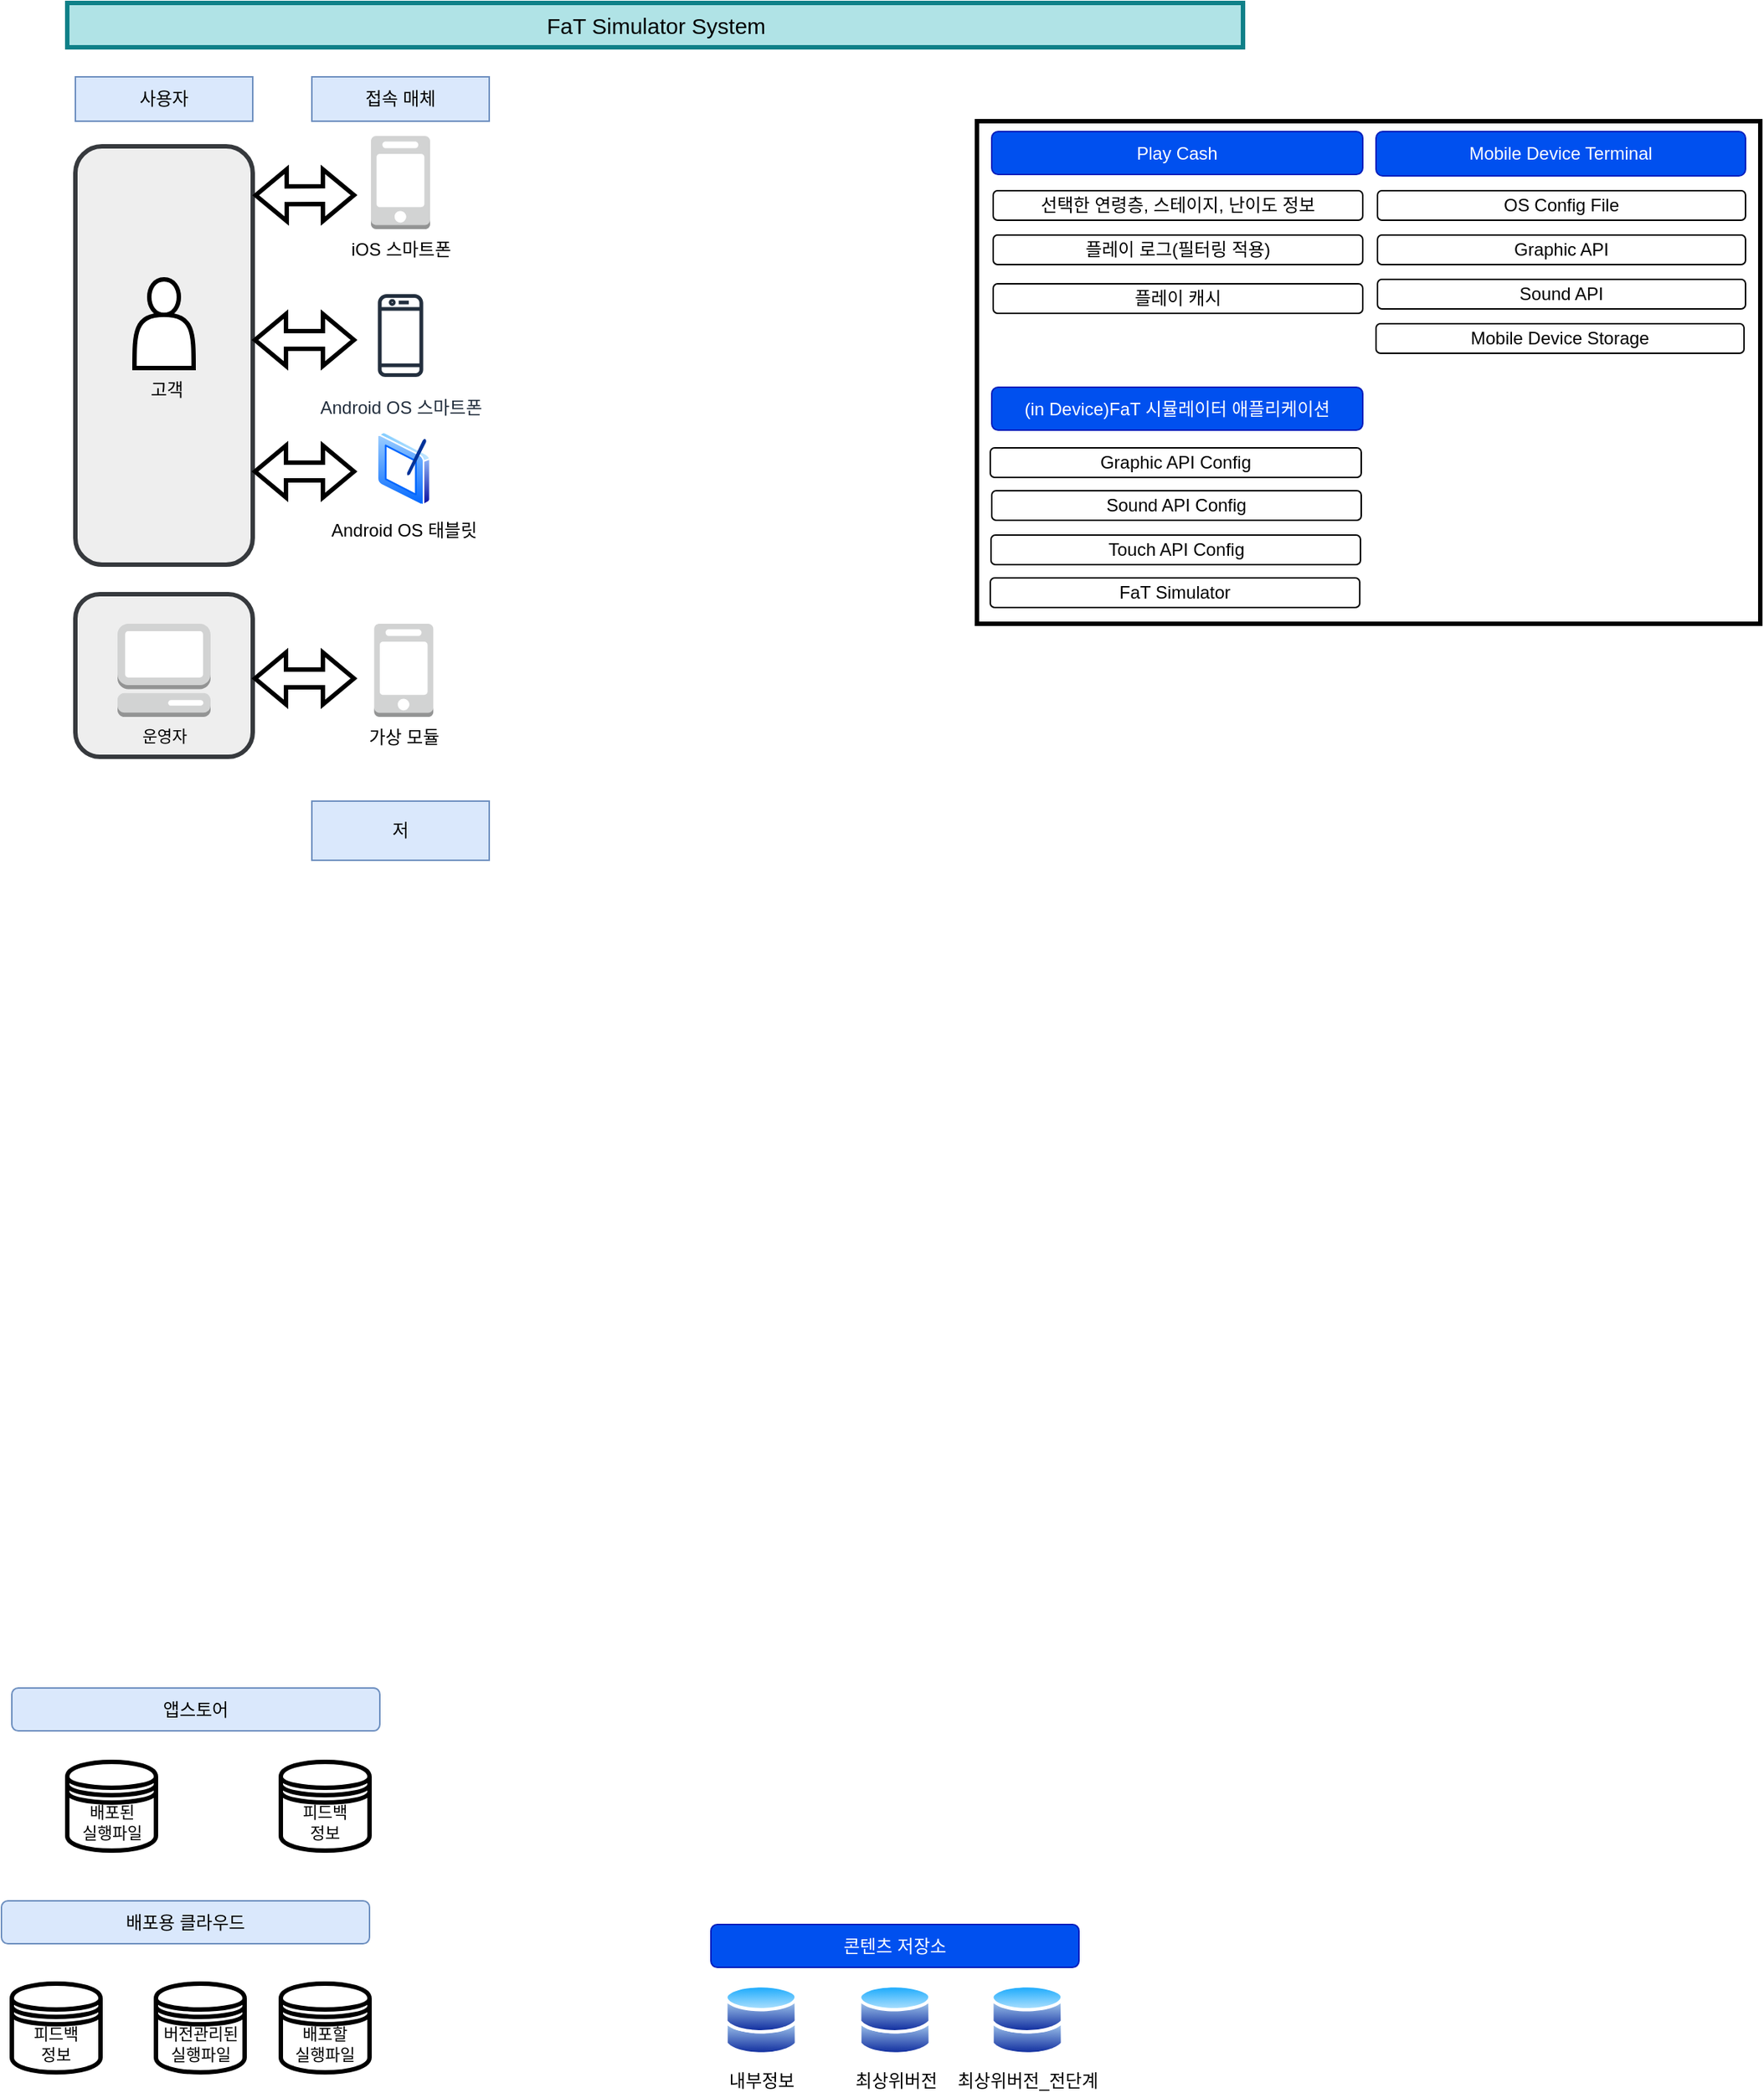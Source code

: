 <mxfile version="21.3.8" type="github" pages="7">
  <diagram name="Page-1" id="LQpM0y-y3X-_QGi2JBVG">
    <mxGraphModel dx="1489" dy="1880" grid="1" gridSize="10" guides="1" tooltips="1" connect="1" arrows="1" fold="1" page="1" pageScale="1" pageWidth="827" pageHeight="1169" math="0" shadow="0">
      <root>
        <mxCell id="0" />
        <mxCell id="1" parent="0" />
        <mxCell id="Vz45u7Fonc5N-65RXlbb-36" value="" style="rounded=1;whiteSpace=wrap;html=1;strokeColor=#36393d;strokeWidth=3;fontFamily=Helvetica;fontSize=12;fillColor=#eeeeee;" vertex="1" parent="1">
          <mxGeometry x="40" y="390" width="120" height="110" as="geometry" />
        </mxCell>
        <mxCell id="Vz45u7Fonc5N-65RXlbb-31" value="" style="rounded=1;whiteSpace=wrap;html=1;strokeColor=#36393d;strokeWidth=3;fontFamily=Helvetica;fontSize=12;fillColor=#eeeeee;" vertex="1" parent="1">
          <mxGeometry x="40" y="87" width="120" height="283" as="geometry" />
        </mxCell>
        <mxCell id="f1BiPF42v0RQ563zsVqb-2" value="사용자" style="rounded=0;whiteSpace=wrap;html=1;fillColor=#dae8fc;strokeColor=#6c8ebf;" parent="1" vertex="1">
          <mxGeometry x="40" y="40" width="120" height="30" as="geometry" />
        </mxCell>
        <mxCell id="f1BiPF42v0RQ563zsVqb-6" value="&lt;font style=&quot;font-size: 15px;&quot;&gt;FaT Simulator System&lt;/font&gt;" style="rounded=0;whiteSpace=wrap;html=1;fillColor=#b0e3e6;strokeColor=#0e8088;strokeWidth=3;" parent="1" vertex="1">
          <mxGeometry x="34.5" y="-10" width="795.5" height="30" as="geometry" />
        </mxCell>
        <mxCell id="f1BiPF42v0RQ563zsVqb-7" value="콘텐츠 저장소" style="rounded=1;whiteSpace=wrap;html=1;fillColor=#0050ef;strokeColor=#001DBC;fontColor=#ffffff;" parent="1" vertex="1">
          <mxGeometry x="470" y="1290" width="249" height="29" as="geometry" />
        </mxCell>
        <mxCell id="f1BiPF42v0RQ563zsVqb-13" value="최상위버전&lt;br&gt;" style="image;aspect=fixed;perimeter=ellipsePerimeter;html=1;align=center;shadow=0;dashed=0;spacingTop=3;image=img/lib/active_directory/databases.svg;" parent="1" vertex="1">
          <mxGeometry x="569.5" y="1330" width="50" height="49" as="geometry" />
        </mxCell>
        <mxCell id="f1BiPF42v0RQ563zsVqb-14" value="Mobile Device Terminal" style="rounded=1;whiteSpace=wrap;html=1;fillColor=#0050ef;strokeColor=#001DBC;fontColor=#ffffff;" parent="1" vertex="1">
          <mxGeometry x="920" y="77" width="250" height="30" as="geometry" />
        </mxCell>
        <mxCell id="toP1aLSbvlmDQtSUp-Qs-1" value="Graphic API" style="rounded=1;whiteSpace=wrap;html=1;" parent="1" vertex="1">
          <mxGeometry x="921" y="147" width="249" height="20" as="geometry" />
        </mxCell>
        <mxCell id="toP1aLSbvlmDQtSUp-Qs-2" value="OS Config File" style="rounded=1;whiteSpace=wrap;html=1;" parent="1" vertex="1">
          <mxGeometry x="921" y="117" width="249" height="20" as="geometry" />
        </mxCell>
        <mxCell id="E7xnLWKExB6z1no43Dy7-3" value="Sound API" style="rounded=1;whiteSpace=wrap;html=1;" parent="1" vertex="1">
          <mxGeometry x="921" y="177" width="249" height="20" as="geometry" />
        </mxCell>
        <mxCell id="E7xnLWKExB6z1no43Dy7-4" value="내부정보" style="image;aspect=fixed;perimeter=ellipsePerimeter;html=1;align=center;shadow=0;dashed=0;spacingTop=3;image=img/lib/active_directory/databases.svg;" parent="1" vertex="1">
          <mxGeometry x="479" y="1330" width="50" height="49" as="geometry" />
        </mxCell>
        <mxCell id="E7xnLWKExB6z1no43Dy7-6" value="최상위버전_전단계" style="image;aspect=fixed;perimeter=ellipsePerimeter;html=1;align=center;shadow=0;dashed=0;spacingTop=3;image=img/lib/active_directory/databases.svg;" parent="1" vertex="1">
          <mxGeometry x="659" y="1330" width="50" height="49" as="geometry" />
        </mxCell>
        <mxCell id="E7xnLWKExB6z1no43Dy7-8" value="(in Device)FaT 시뮬레이터 애플리케이션" style="rounded=1;whiteSpace=wrap;html=1;fillColor=#0050ef;strokeColor=#001DBC;fontColor=#ffffff;" parent="1" vertex="1">
          <mxGeometry x="660" y="250" width="251" height="29" as="geometry" />
        </mxCell>
        <mxCell id="E7xnLWKExB6z1no43Dy7-9" value="Graphic API Config" style="rounded=1;whiteSpace=wrap;html=1;" parent="1" vertex="1">
          <mxGeometry x="659" y="291" width="251" height="20" as="geometry" />
        </mxCell>
        <mxCell id="E7xnLWKExB6z1no43Dy7-10" value="Play Cash" style="rounded=1;whiteSpace=wrap;html=1;fillColor=#0050ef;strokeColor=#001DBC;fontColor=#ffffff;" parent="1" vertex="1">
          <mxGeometry x="660" y="77" width="251" height="29" as="geometry" />
        </mxCell>
        <mxCell id="WnqY7mnbP_ce95q3HVKC-2" value="피드백&lt;br&gt;정보" style="shape=datastore;whiteSpace=wrap;html=1;fontFamily=Helvetica;fontSize=11;fontColor=default;strokeWidth=3;" parent="1" vertex="1">
          <mxGeometry x="179" y="1180" width="60" height="60" as="geometry" />
        </mxCell>
        <mxCell id="WnqY7mnbP_ce95q3HVKC-3" value="운영자" style="outlineConnect=0;dashed=0;verticalLabelPosition=bottom;verticalAlign=top;align=center;html=1;shape=mxgraph.aws3.management_console;fillColor=#D2D3D3;gradientColor=none;fontFamily=Helvetica;fontSize=11;fontColor=default;" parent="1" vertex="1">
          <mxGeometry x="68.5" y="410" width="63" height="63" as="geometry" />
        </mxCell>
        <mxCell id="WnqY7mnbP_ce95q3HVKC-4" value="앱스토어" style="rounded=1;whiteSpace=wrap;html=1;fillColor=#dae8fc;strokeColor=#6c8ebf;" parent="1" vertex="1">
          <mxGeometry x="-3" y="1130" width="249" height="29" as="geometry" />
        </mxCell>
        <mxCell id="WnqY7mnbP_ce95q3HVKC-5" value="배포된&lt;br&gt;실행파일" style="shape=datastore;whiteSpace=wrap;html=1;fontFamily=Helvetica;fontSize=11;fontColor=default;strokeWidth=3;" parent="1" vertex="1">
          <mxGeometry x="34.5" y="1180" width="60" height="60" as="geometry" />
        </mxCell>
        <mxCell id="WnqY7mnbP_ce95q3HVKC-6" value="배포용 클라우드" style="rounded=1;whiteSpace=wrap;html=1;fillColor=#dae8fc;strokeColor=#6c8ebf;" parent="1" vertex="1">
          <mxGeometry x="-10" y="1274" width="249" height="29" as="geometry" />
        </mxCell>
        <mxCell id="WnqY7mnbP_ce95q3HVKC-7" value="피드백&lt;br&gt;정보" style="shape=datastore;whiteSpace=wrap;html=1;fontFamily=Helvetica;fontSize=11;fontColor=default;strokeWidth=3;" parent="1" vertex="1">
          <mxGeometry x="-3" y="1330" width="60" height="60" as="geometry" />
        </mxCell>
        <mxCell id="WnqY7mnbP_ce95q3HVKC-8" value="버전관리된&lt;br&gt;실행파일" style="shape=datastore;whiteSpace=wrap;html=1;fontFamily=Helvetica;fontSize=11;fontColor=default;strokeWidth=3;" parent="1" vertex="1">
          <mxGeometry x="94.5" y="1330" width="60" height="60" as="geometry" />
        </mxCell>
        <mxCell id="WnqY7mnbP_ce95q3HVKC-9" value="배포할 &lt;br&gt;실행파일" style="shape=datastore;whiteSpace=wrap;html=1;fontFamily=Helvetica;fontSize=11;fontColor=default;strokeWidth=3;" parent="1" vertex="1">
          <mxGeometry x="179" y="1330" width="60" height="60" as="geometry" />
        </mxCell>
        <mxCell id="vQna6XxML9XRyEu_gCtE-1" value="선택한 연령층, 스테이지, 난이도 정보" style="rounded=1;whiteSpace=wrap;html=1;" parent="1" vertex="1">
          <mxGeometry x="661" y="117" width="250" height="20" as="geometry" />
        </mxCell>
        <mxCell id="vQna6XxML9XRyEu_gCtE-2" value="플레이 로그(필터링 적용)" style="rounded=1;whiteSpace=wrap;html=1;" parent="1" vertex="1">
          <mxGeometry x="661" y="147" width="250" height="20" as="geometry" />
        </mxCell>
        <mxCell id="vQna6XxML9XRyEu_gCtE-3" value="플레이 캐시" style="rounded=1;whiteSpace=wrap;html=1;" parent="1" vertex="1">
          <mxGeometry x="661" y="180" width="250" height="20" as="geometry" />
        </mxCell>
        <mxCell id="Vz45u7Fonc5N-65RXlbb-17" value="Mobile Device Storage" style="rounded=1;whiteSpace=wrap;html=1;" vertex="1" parent="1">
          <mxGeometry x="920" y="207" width="249" height="20" as="geometry" />
        </mxCell>
        <mxCell id="f1BiPF42v0RQ563zsVqb-4" value="Android OS 스마트폰" style="sketch=0;outlineConnect=0;fontColor=#232F3E;gradientColor=none;strokeColor=#232F3E;fillColor=#ffffff;dashed=0;verticalLabelPosition=bottom;verticalAlign=top;align=center;html=1;fontSize=12;fontStyle=0;aspect=fixed;shape=mxgraph.aws4.resourceIcon;resIcon=mxgraph.aws4.mobile_client;" parent="1" vertex="1">
          <mxGeometry x="225" y="180" width="70" height="70" as="geometry" />
        </mxCell>
        <mxCell id="f1BiPF42v0RQ563zsVqb-3" value="iOS 스마트폰" style="outlineConnect=0;dashed=0;verticalLabelPosition=bottom;verticalAlign=top;align=center;html=1;shape=mxgraph.aws3.mobile_client;fillColor=#D2D3D3;gradientColor=none;" parent="1" vertex="1">
          <mxGeometry x="240" y="80" width="40" height="63" as="geometry" />
        </mxCell>
        <mxCell id="Vz45u7Fonc5N-65RXlbb-1" value="Android OS 태블릿" style="image;aspect=fixed;perimeter=ellipsePerimeter;html=1;align=center;shadow=0;dashed=0;spacingTop=3;image=img/lib/active_directory/tablet_pc.svg;" vertex="1" parent="1">
          <mxGeometry x="243.91" y="280" width="36.5" height="50" as="geometry" />
        </mxCell>
        <mxCell id="Vz45u7Fonc5N-65RXlbb-20" value="Sound API Config" style="rounded=1;whiteSpace=wrap;html=1;" vertex="1" parent="1">
          <mxGeometry x="660" y="320" width="250" height="20" as="geometry" />
        </mxCell>
        <mxCell id="Vz45u7Fonc5N-65RXlbb-21" value="Touch API Config" style="rounded=1;whiteSpace=wrap;html=1;" vertex="1" parent="1">
          <mxGeometry x="659.5" y="350" width="250" height="20" as="geometry" />
        </mxCell>
        <mxCell id="Vz45u7Fonc5N-65RXlbb-22" value="FaT Simulator" style="rounded=1;whiteSpace=wrap;html=1;" vertex="1" parent="1">
          <mxGeometry x="659" y="379" width="250" height="20" as="geometry" />
        </mxCell>
        <mxCell id="Vz45u7Fonc5N-65RXlbb-23" value="" style="rounded=0;whiteSpace=wrap;html=1;strokeColor=default;strokeWidth=3;fontFamily=Helvetica;fontSize=12;fontColor=default;fillColor=none;" vertex="1" parent="1">
          <mxGeometry x="650" y="70" width="530" height="340" as="geometry" />
        </mxCell>
        <mxCell id="Vz45u7Fonc5N-65RXlbb-24" value="" style="shape=actor;whiteSpace=wrap;html=1;rounded=0;strokeWidth=3;fontFamily=Helvetica;fontSize=12;" vertex="1" parent="1">
          <mxGeometry x="80" y="177" width="40" height="60" as="geometry" />
        </mxCell>
        <mxCell id="Vz45u7Fonc5N-65RXlbb-25" value="고객" style="text;html=1;strokeColor=none;fillColor=none;align=center;verticalAlign=middle;whiteSpace=wrap;rounded=0;fontSize=12;fontFamily=Helvetica;fontColor=default;" vertex="1" parent="1">
          <mxGeometry x="71.5" y="237" width="60" height="30" as="geometry" />
        </mxCell>
        <mxCell id="Vz45u7Fonc5N-65RXlbb-28" value="접속 매체" style="rounded=0;whiteSpace=wrap;html=1;fillColor=#dae8fc;strokeColor=#6c8ebf;" vertex="1" parent="1">
          <mxGeometry x="200" y="40" width="120" height="30" as="geometry" />
        </mxCell>
        <mxCell id="Vz45u7Fonc5N-65RXlbb-29" value="가상 모듈" style="outlineConnect=0;dashed=0;verticalLabelPosition=bottom;verticalAlign=top;align=center;html=1;shape=mxgraph.aws3.mobile_client;fillColor=#D2D3D3;gradientColor=none;" vertex="1" parent="1">
          <mxGeometry x="242.16" y="410" width="40" height="63" as="geometry" />
        </mxCell>
        <mxCell id="Vz45u7Fonc5N-65RXlbb-30" value="" style="shape=flexArrow;endArrow=classic;startArrow=classic;html=1;rounded=0;fontFamily=Helvetica;fontSize=12;fontColor=default;strokeWidth=3;exitX=1.004;exitY=0.117;exitDx=0;exitDy=0;exitPerimeter=0;" edge="1" parent="1" source="Vz45u7Fonc5N-65RXlbb-31">
          <mxGeometry width="100" height="100" relative="1" as="geometry">
            <mxPoint x="130" y="120" as="sourcePoint" />
            <mxPoint x="230" y="120" as="targetPoint" />
          </mxGeometry>
        </mxCell>
        <mxCell id="Vz45u7Fonc5N-65RXlbb-33" value="" style="shape=flexArrow;endArrow=classic;startArrow=classic;html=1;rounded=0;fontFamily=Helvetica;fontSize=12;fontColor=default;strokeWidth=3;exitX=1.004;exitY=0.117;exitDx=0;exitDy=0;exitPerimeter=0;" edge="1" parent="1">
          <mxGeometry width="100" height="100" relative="1" as="geometry">
            <mxPoint x="160" y="218" as="sourcePoint" />
            <mxPoint x="230" y="218" as="targetPoint" />
          </mxGeometry>
        </mxCell>
        <mxCell id="Vz45u7Fonc5N-65RXlbb-34" value="" style="shape=flexArrow;endArrow=classic;startArrow=classic;html=1;rounded=0;fontFamily=Helvetica;fontSize=12;fontColor=default;strokeWidth=3;exitX=1.004;exitY=0.117;exitDx=0;exitDy=0;exitPerimeter=0;" edge="1" parent="1">
          <mxGeometry width="100" height="100" relative="1" as="geometry">
            <mxPoint x="160" y="307" as="sourcePoint" />
            <mxPoint x="230" y="307" as="targetPoint" />
          </mxGeometry>
        </mxCell>
        <mxCell id="Vz45u7Fonc5N-65RXlbb-35" value="" style="shape=flexArrow;endArrow=classic;startArrow=classic;html=1;rounded=0;fontFamily=Helvetica;fontSize=12;fontColor=default;strokeWidth=3;exitX=1.004;exitY=0.117;exitDx=0;exitDy=0;exitPerimeter=0;" edge="1" parent="1">
          <mxGeometry width="100" height="100" relative="1" as="geometry">
            <mxPoint x="160" y="447" as="sourcePoint" />
            <mxPoint x="230" y="447" as="targetPoint" />
          </mxGeometry>
        </mxCell>
        <mxCell id="Vz45u7Fonc5N-65RXlbb-37" value="저" style="rounded=0;whiteSpace=wrap;html=1;fillColor=#dae8fc;strokeColor=#6c8ebf;" vertex="1" parent="1">
          <mxGeometry x="200" y="530" width="120" height="40" as="geometry" />
        </mxCell>
      </root>
    </mxGraphModel>
  </diagram>
  <diagram id="Es0hnNtWDDERyYta1_jB" name="FaT Structure">
    <mxGraphModel dx="1853" dy="604" grid="1" gridSize="10" guides="1" tooltips="1" connect="1" arrows="1" fold="1" page="1" pageScale="1" pageWidth="827" pageHeight="1169" math="0" shadow="0">
      <root>
        <mxCell id="0" />
        <mxCell id="1" parent="0" />
        <mxCell id="jNYN7gTXVCN3KIV63mF9-1" value="&lt;font style=&quot;font-size: 19px;&quot;&gt;시작 화면&lt;/font&gt;" style="rounded=0;whiteSpace=wrap;html=1;fillColor=none;strokeWidth=4;" parent="1" vertex="1">
          <mxGeometry x="467" y="80" width="120" height="60" as="geometry" />
        </mxCell>
        <mxCell id="jNYN7gTXVCN3KIV63mF9-23" style="edgeStyle=none;shape=connector;rounded=0;orthogonalLoop=1;jettySize=auto;html=1;exitX=1;exitY=0.5;exitDx=0;exitDy=0;entryX=0;entryY=0.3;entryDx=0;entryDy=0;labelBackgroundColor=default;strokeColor=default;strokeWidth=3;fontFamily=Helvetica;fontSize=11;fontColor=default;startArrow=classic;startFill=1;endArrow=classic;" parent="1" source="jNYN7gTXVCN3KIV63mF9-2" target="jNYN7gTXVCN3KIV63mF9-19" edge="1">
          <mxGeometry relative="1" as="geometry" />
        </mxCell>
        <mxCell id="jNYN7gTXVCN3KIV63mF9-2" value="&lt;span style=&quot;font-size: 19px;&quot;&gt;연령층 선택&lt;/span&gt;" style="rounded=0;whiteSpace=wrap;html=1;fillColor=none;strokeWidth=4;" parent="1" vertex="1">
          <mxGeometry x="467" y="230" width="120" height="60" as="geometry" />
        </mxCell>
        <mxCell id="jNYN7gTXVCN3KIV63mF9-22" style="edgeStyle=none;shape=connector;rounded=0;orthogonalLoop=1;jettySize=auto;html=1;exitX=1;exitY=0.5;exitDx=0;exitDy=0;entryX=0;entryY=0.3;entryDx=0;entryDy=0;labelBackgroundColor=default;strokeColor=default;strokeWidth=3;fontFamily=Helvetica;fontSize=11;fontColor=default;startArrow=classic;startFill=1;endArrow=classic;" parent="1" source="jNYN7gTXVCN3KIV63mF9-3" target="jNYN7gTXVCN3KIV63mF9-19" edge="1">
          <mxGeometry relative="1" as="geometry" />
        </mxCell>
        <mxCell id="jNYN7gTXVCN3KIV63mF9-3" value="&lt;span style=&quot;font-size: 19px;&quot;&gt;스테이지 선택&lt;/span&gt;" style="rounded=0;whiteSpace=wrap;html=1;fillColor=none;strokeWidth=4;" parent="1" vertex="1">
          <mxGeometry x="467" y="350" width="120" height="60" as="geometry" />
        </mxCell>
        <mxCell id="jNYN7gTXVCN3KIV63mF9-21" style="edgeStyle=none;shape=connector;rounded=0;orthogonalLoop=1;jettySize=auto;html=1;exitX=1;exitY=0.5;exitDx=0;exitDy=0;entryX=0;entryY=0.3;entryDx=0;entryDy=0;labelBackgroundColor=default;strokeColor=default;strokeWidth=3;fontFamily=Helvetica;fontSize=11;fontColor=default;endArrow=classic;startArrow=classic;startFill=1;" parent="1" source="jNYN7gTXVCN3KIV63mF9-4" target="jNYN7gTXVCN3KIV63mF9-19" edge="1">
          <mxGeometry relative="1" as="geometry" />
        </mxCell>
        <mxCell id="jNYN7gTXVCN3KIV63mF9-4" value="&lt;span style=&quot;font-size: 19px;&quot;&gt;난이도 선택&lt;/span&gt;" style="rounded=0;whiteSpace=wrap;html=1;fillColor=none;strokeWidth=4;" parent="1" vertex="1">
          <mxGeometry x="467" y="470" width="120" height="60" as="geometry" />
        </mxCell>
        <mxCell id="jNYN7gTXVCN3KIV63mF9-28" style="edgeStyle=none;shape=connector;rounded=0;orthogonalLoop=1;jettySize=auto;html=1;exitX=1;exitY=0.5;exitDx=0;exitDy=0;labelBackgroundColor=default;strokeColor=default;strokeWidth=3;fontFamily=Helvetica;fontSize=11;fontColor=default;startArrow=none;startFill=0;endArrow=classic;" parent="1" source="jNYN7gTXVCN3KIV63mF9-5" target="jNYN7gTXVCN3KIV63mF9-27" edge="1">
          <mxGeometry relative="1" as="geometry" />
        </mxCell>
        <mxCell id="jNYN7gTXVCN3KIV63mF9-5" value="&lt;span style=&quot;font-size: 19px;&quot;&gt;게임 플레이&lt;/span&gt;" style="rounded=0;whiteSpace=wrap;html=1;fillColor=none;strokeWidth=4;" parent="1" vertex="1">
          <mxGeometry x="467" y="595" width="120" height="60" as="geometry" />
        </mxCell>
        <mxCell id="jNYN7gTXVCN3KIV63mF9-6" value="&lt;span style=&quot;font-size: 19px;&quot;&gt;게임 결과창&lt;/span&gt;" style="rounded=0;whiteSpace=wrap;html=1;fillColor=none;strokeWidth=4;" parent="1" vertex="1">
          <mxGeometry x="467" y="720" width="120" height="60" as="geometry" />
        </mxCell>
        <mxCell id="jNYN7gTXVCN3KIV63mF9-18" style="edgeStyle=none;shape=connector;rounded=0;orthogonalLoop=1;jettySize=auto;html=1;exitX=0;exitY=0.5;exitDx=0;exitDy=0;labelBackgroundColor=default;strokeColor=default;strokeWidth=3;fontFamily=Helvetica;fontSize=11;fontColor=default;endArrow=classic;entryX=0;entryY=0.5;entryDx=0;entryDy=0;" parent="1" source="jNYN7gTXVCN3KIV63mF9-8" target="jNYN7gTXVCN3KIV63mF9-31" edge="1">
          <mxGeometry relative="1" as="geometry">
            <mxPoint x="587" y="620" as="targetPoint" />
          </mxGeometry>
        </mxCell>
        <mxCell id="jNYN7gTXVCN3KIV63mF9-8" value="그래픽" style="shape=datastore;whiteSpace=wrap;html=1;strokeWidth=3;" parent="1" vertex="1">
          <mxGeometry x="-33" y="640" width="80" height="80" as="geometry" />
        </mxCell>
        <mxCell id="jNYN7gTXVCN3KIV63mF9-9" value="그래픽은 연령층, 스테이지, 난이도와 무관히 같음." style="text;html=1;align=center;verticalAlign=middle;resizable=0;points=[];autosize=1;strokeColor=none;fillColor=none;" parent="1" vertex="1">
          <mxGeometry x="-513" y="573" width="260" height="30" as="geometry" />
        </mxCell>
        <mxCell id="jNYN7gTXVCN3KIV63mF9-17" style="edgeStyle=none;shape=connector;rounded=0;orthogonalLoop=1;jettySize=auto;html=1;exitX=1;exitY=0.5;exitDx=0;exitDy=0;entryX=0;entryY=0.5;entryDx=0;entryDy=0;labelBackgroundColor=default;strokeColor=default;strokeWidth=3;fontFamily=Helvetica;fontSize=11;fontColor=default;endArrow=classic;" parent="1" source="jNYN7gTXVCN3KIV63mF9-10" target="jNYN7gTXVCN3KIV63mF9-31" edge="1">
          <mxGeometry relative="1" as="geometry" />
        </mxCell>
        <mxCell id="jNYN7gTXVCN3KIV63mF9-10" value="사운드" style="shape=datastore;whiteSpace=wrap;html=1;strokeWidth=3;" parent="1" vertex="1">
          <mxGeometry x="-33" y="545" width="80" height="80" as="geometry" />
        </mxCell>
        <mxCell id="jNYN7gTXVCN3KIV63mF9-14" style="rounded=0;orthogonalLoop=1;jettySize=auto;html=1;exitX=0;exitY=0.5;exitDx=0;exitDy=0;strokeWidth=3;" parent="1" source="jNYN7gTXVCN3KIV63mF9-13" target="jNYN7gTXVCN3KIV63mF9-10" edge="1">
          <mxGeometry relative="1" as="geometry" />
        </mxCell>
        <mxCell id="jNYN7gTXVCN3KIV63mF9-15" style="edgeStyle=none;shape=connector;rounded=0;orthogonalLoop=1;jettySize=auto;html=1;exitX=0;exitY=0.5;exitDx=0;exitDy=0;entryX=-0.017;entryY=0.609;entryDx=0;entryDy=0;labelBackgroundColor=default;strokeColor=default;strokeWidth=3;fontFamily=Helvetica;fontSize=11;fontColor=default;endArrow=classic;entryPerimeter=0;" parent="1" source="jNYN7gTXVCN3KIV63mF9-13" target="jNYN7gTXVCN3KIV63mF9-8" edge="1">
          <mxGeometry relative="1" as="geometry" />
        </mxCell>
        <mxCell id="jNYN7gTXVCN3KIV63mF9-13" value="Unity&lt;br&gt;Engine" style="shape=datastore;whiteSpace=wrap;html=1;strokeWidth=3;" parent="1" vertex="1">
          <mxGeometry x="-243" y="573" width="80" height="80" as="geometry" />
        </mxCell>
        <mxCell id="jNYN7gTXVCN3KIV63mF9-26" style="edgeStyle=none;shape=connector;rounded=0;orthogonalLoop=1;jettySize=auto;html=1;exitX=0;exitY=0.5;exitDx=0;exitDy=0;entryX=0.5;entryY=0;entryDx=0;entryDy=0;labelBackgroundColor=default;strokeColor=default;strokeWidth=3;fontFamily=Helvetica;fontSize=11;fontColor=default;startArrow=none;startFill=0;endArrow=classic;" parent="1" source="jNYN7gTXVCN3KIV63mF9-19" target="jNYN7gTXVCN3KIV63mF9-25" edge="1">
          <mxGeometry relative="1" as="geometry" />
        </mxCell>
        <mxCell id="jNYN7gTXVCN3KIV63mF9-19" value="게임 플레이&lt;br&gt;설정사항" style="shape=datastore;whiteSpace=wrap;html=1;strokeWidth=3;" parent="1" vertex="1">
          <mxGeometry x="747" y="450" width="80" height="80" as="geometry" />
        </mxCell>
        <mxCell id="jNYN7gTXVCN3KIV63mF9-25" value="&lt;span style=&quot;font-size: 19px;&quot;&gt;게임로직&lt;/span&gt;" style="rounded=0;whiteSpace=wrap;html=1;fillColor=none;strokeWidth=4;" parent="1" vertex="1">
          <mxGeometry x="267" y="595" width="120" height="60" as="geometry" />
        </mxCell>
        <mxCell id="jNYN7gTXVCN3KIV63mF9-29" style="edgeStyle=none;shape=connector;rounded=0;orthogonalLoop=1;jettySize=auto;html=1;exitX=0.5;exitY=1;exitDx=0;exitDy=0;entryX=1;entryY=0.5;entryDx=0;entryDy=0;labelBackgroundColor=default;strokeColor=default;strokeWidth=3;fontFamily=Helvetica;fontSize=11;fontColor=default;startArrow=none;startFill=0;endArrow=classic;" parent="1" source="jNYN7gTXVCN3KIV63mF9-27" target="jNYN7gTXVCN3KIV63mF9-6" edge="1">
          <mxGeometry relative="1" as="geometry" />
        </mxCell>
        <mxCell id="jNYN7gTXVCN3KIV63mF9-27" value="플레이 로그&lt;br&gt;캐시" style="shape=datastore;whiteSpace=wrap;html=1;strokeWidth=3;" parent="1" vertex="1">
          <mxGeometry x="747" y="585" width="80" height="80" as="geometry" />
        </mxCell>
        <mxCell id="jNYN7gTXVCN3KIV63mF9-31" value="로컬 저장소" style="shape=datastore;whiteSpace=wrap;html=1;strokeWidth=3;" parent="1" vertex="1">
          <mxGeometry x="160" y="575" width="80" height="80" as="geometry" />
        </mxCell>
      </root>
    </mxGraphModel>
  </diagram>
  <diagram id="gg_a31nnc3odHMOldN3p" name="시퀀스다이어그램_게임플레이">
    <mxGraphModel dx="1026" dy="604" grid="1" gridSize="10" guides="1" tooltips="1" connect="1" arrows="1" fold="1" page="1" pageScale="1" pageWidth="827" pageHeight="1169" math="0" shadow="0">
      <root>
        <mxCell id="0" />
        <mxCell id="1" parent="0" />
        <mxCell id="geC--euPAdbp1gMqMMYf-9" value="&lt;font style=&quot;font-size: 19px;&quot;&gt;사용자&lt;/font&gt;" style="rounded=0;whiteSpace=wrap;html=1;fontFamily=Helvetica;fontSize=11;fillColor=#dae8fc;strokeColor=#6c8ebf;strokeWidth=3;fontStyle=1" parent="1" vertex="1">
          <mxGeometry x="60" y="170" width="120" height="40" as="geometry" />
        </mxCell>
        <mxCell id="geC--euPAdbp1gMqMMYf-10" value="&lt;font style=&quot;font-size: 15px;&quot;&gt;FAT 시뮬레이터&lt;br&gt;게임 시작&lt;br&gt;&lt;/font&gt;" style="rounded=0;whiteSpace=wrap;html=1;fontFamily=Helvetica;fontSize=11;fillColor=#dae8fc;strokeColor=#6c8ebf;strokeWidth=3;fontStyle=1" parent="1" vertex="1">
          <mxGeometry x="300" y="170" width="120" height="40" as="geometry" />
        </mxCell>
        <mxCell id="geC--euPAdbp1gMqMMYf-11" value="&lt;font style=&quot;font-size: 19px;&quot;&gt;메인캐릭터&lt;/font&gt;" style="rounded=0;whiteSpace=wrap;html=1;fontFamily=Helvetica;fontSize=11;fillColor=#dae8fc;strokeColor=#6c8ebf;strokeWidth=3;fontStyle=1" parent="1" vertex="1">
          <mxGeometry x="540" y="170" width="120" height="40" as="geometry" />
        </mxCell>
        <mxCell id="geC--euPAdbp1gMqMMYf-12" value="&lt;font style=&quot;font-size: 19px;&quot;&gt;NPC&lt;/font&gt;" style="rounded=0;whiteSpace=wrap;html=1;fontFamily=Helvetica;fontSize=11;fillColor=#dae8fc;strokeColor=#6c8ebf;strokeWidth=3;fontStyle=1" parent="1" vertex="1">
          <mxGeometry x="780" y="170" width="120" height="40" as="geometry" />
        </mxCell>
        <mxCell id="geC--euPAdbp1gMqMMYf-13" value="&lt;span style=&quot;font-size: 19px;&quot;&gt;응급환자&lt;/span&gt;" style="rounded=0;whiteSpace=wrap;html=1;fontFamily=Helvetica;fontSize=11;fillColor=#dae8fc;strokeColor=#6c8ebf;strokeWidth=3;fontStyle=1" parent="1" vertex="1">
          <mxGeometry x="1260" y="170" width="120" height="40" as="geometry" />
        </mxCell>
        <mxCell id="geC--euPAdbp1gMqMMYf-14" value="&lt;font style=&quot;font-size: 15px;&quot;&gt;FAT 시뮬레이터&lt;br style=&quot;border-color: var(--border-color);&quot;&gt;게임 끝&lt;/font&gt;" style="rounded=0;whiteSpace=wrap;html=1;fontFamily=Helvetica;fontSize=11;fillColor=#dae8fc;strokeColor=#6c8ebf;strokeWidth=3;fontStyle=1" parent="1" vertex="1">
          <mxGeometry x="1500" y="170" width="120" height="40" as="geometry" />
        </mxCell>
        <mxCell id="geC--euPAdbp1gMqMMYf-15" value="" style="endArrow=none;dashed=1;html=1;dashPattern=1 1;strokeWidth=3;rounded=0;labelBackgroundColor=default;strokeColor=default;fontFamily=Helvetica;fontSize=11;fontColor=default;shape=connector;entryX=0.5;entryY=1;entryDx=0;entryDy=0;fontStyle=1" parent="1" target="geC--euPAdbp1gMqMMYf-9" edge="1">
          <mxGeometry width="50" height="50" relative="1" as="geometry">
            <mxPoint x="120" y="760" as="sourcePoint" />
            <mxPoint x="150" y="-500" as="targetPoint" />
          </mxGeometry>
        </mxCell>
        <mxCell id="geC--euPAdbp1gMqMMYf-17" value="" style="endArrow=none;dashed=1;html=1;dashPattern=1 1;strokeWidth=3;rounded=0;labelBackgroundColor=default;strokeColor=default;fontFamily=Helvetica;fontSize=11;fontColor=default;shape=connector;entryX=0.5;entryY=1;entryDx=0;entryDy=0;fontStyle=1" parent="1" target="geC--euPAdbp1gMqMMYf-10" edge="1">
          <mxGeometry width="50" height="50" relative="1" as="geometry">
            <mxPoint x="360" y="760" as="sourcePoint" />
            <mxPoint x="130" y="220" as="targetPoint" />
          </mxGeometry>
        </mxCell>
        <mxCell id="geC--euPAdbp1gMqMMYf-18" value="" style="endArrow=none;dashed=1;html=1;dashPattern=1 1;strokeWidth=3;rounded=0;labelBackgroundColor=default;strokeColor=default;fontFamily=Helvetica;fontSize=11;fontColor=default;shape=connector;entryX=0.5;entryY=1;entryDx=0;entryDy=0;fontStyle=1" parent="1" target="geC--euPAdbp1gMqMMYf-11" edge="1">
          <mxGeometry width="50" height="50" relative="1" as="geometry">
            <mxPoint x="600" y="760" as="sourcePoint" />
            <mxPoint x="370" y="220" as="targetPoint" />
          </mxGeometry>
        </mxCell>
        <mxCell id="geC--euPAdbp1gMqMMYf-19" value="" style="endArrow=none;dashed=1;html=1;dashPattern=1 1;strokeWidth=3;rounded=0;labelBackgroundColor=default;strokeColor=default;fontFamily=Helvetica;fontSize=11;fontColor=default;shape=connector;entryX=0.5;entryY=1;entryDx=0;entryDy=0;fontStyle=1" parent="1" target="geC--euPAdbp1gMqMMYf-12" edge="1">
          <mxGeometry width="50" height="50" relative="1" as="geometry">
            <mxPoint x="840" y="761.667" as="sourcePoint" />
            <mxPoint x="610" y="220" as="targetPoint" />
          </mxGeometry>
        </mxCell>
        <mxCell id="geC--euPAdbp1gMqMMYf-20" value="" style="endArrow=none;dashed=1;html=1;dashPattern=1 1;strokeWidth=3;rounded=0;labelBackgroundColor=default;strokeColor=default;fontFamily=Helvetica;fontSize=11;fontColor=default;shape=connector;entryX=0.5;entryY=1;entryDx=0;entryDy=0;fontStyle=1" parent="1" target="geC--euPAdbp1gMqMMYf-13" edge="1">
          <mxGeometry width="50" height="50" relative="1" as="geometry">
            <mxPoint x="1320" y="760" as="sourcePoint" />
            <mxPoint x="1090" y="220" as="targetPoint" />
          </mxGeometry>
        </mxCell>
        <mxCell id="geC--euPAdbp1gMqMMYf-21" value="" style="endArrow=none;dashed=1;html=1;dashPattern=1 1;strokeWidth=3;rounded=0;labelBackgroundColor=default;strokeColor=default;fontFamily=Helvetica;fontSize=11;fontColor=default;shape=connector;entryX=0.5;entryY=1;entryDx=0;entryDy=0;fontStyle=1" parent="1" source="4q6gIbNEI41S0KVjnYzy-24" target="geC--euPAdbp1gMqMMYf-14" edge="1">
          <mxGeometry width="50" height="50" relative="1" as="geometry">
            <mxPoint x="1560" y="760" as="sourcePoint" />
            <mxPoint x="1330" y="220" as="targetPoint" />
          </mxGeometry>
        </mxCell>
        <mxCell id="geC--euPAdbp1gMqMMYf-22" value="&lt;span style=&quot;font-size: 19px;&quot;&gt;응급환자의&lt;br&gt;하트&lt;br&gt;&lt;/span&gt;" style="rounded=0;whiteSpace=wrap;html=1;fontFamily=Helvetica;fontSize=11;fillColor=#dae8fc;strokeColor=#6c8ebf;strokeWidth=3;fontStyle=1" parent="1" vertex="1">
          <mxGeometry x="1020" y="170" width="120" height="40" as="geometry" />
        </mxCell>
        <mxCell id="geC--euPAdbp1gMqMMYf-23" value="" style="endArrow=none;dashed=1;html=1;dashPattern=1 1;strokeWidth=3;rounded=0;labelBackgroundColor=default;strokeColor=default;fontFamily=Helvetica;fontSize=11;fontColor=default;shape=connector;entryX=0.5;entryY=1;entryDx=0;entryDy=0;fontStyle=1" parent="1" target="geC--euPAdbp1gMqMMYf-22" edge="1">
          <mxGeometry width="50" height="50" relative="1" as="geometry">
            <mxPoint x="1080" y="770" as="sourcePoint" />
            <mxPoint x="850" y="220" as="targetPoint" />
          </mxGeometry>
        </mxCell>
        <mxCell id="geC--euPAdbp1gMqMMYf-24" value="&lt;font style=&quot;font-size: 19px;&quot;&gt;게임을 1번 플레이 할 때의 생명주기&amp;nbsp;&lt;/font&gt;" style="rounded=0;whiteSpace=wrap;html=1;fontFamily=Helvetica;fontSize=11;strokeWidth=3;fillColor=#b1ddf0;strokeColor=#10739e;fontStyle=1" parent="1" vertex="1">
          <mxGeometry x="310" y="110" width="1310" height="30" as="geometry" />
        </mxCell>
        <mxCell id="geC--euPAdbp1gMqMMYf-26" value="" style="endArrow=none;dashed=1;html=1;dashPattern=1 1;strokeWidth=3;rounded=0;labelBackgroundColor=default;strokeColor=default;fontFamily=Helvetica;fontSize=11;fontColor=default;shape=connector;entryX=0.5;entryY=1;entryDx=0;entryDy=0;fontStyle=1" parent="1" target="geC--euPAdbp1gMqMMYf-25" edge="1">
          <mxGeometry width="50" height="50" relative="1" as="geometry">
            <mxPoint x="120" y="680" as="sourcePoint" />
            <mxPoint x="120" y="210" as="targetPoint" />
          </mxGeometry>
        </mxCell>
        <mxCell id="geC--euPAdbp1gMqMMYf-28" value="" style="endArrow=classic;html=1;rounded=0;labelBackgroundColor=default;strokeColor=default;strokeWidth=3;fontFamily=Helvetica;fontSize=11;fontColor=default;shape=connector;entryX=0.146;entryY=1.105;entryDx=0;entryDy=0;exitX=0.093;exitY=-0.029;exitDx=0;exitDy=0;exitPerimeter=0;entryPerimeter=0;fontStyle=1" parent="1" source="geC--euPAdbp1gMqMMYf-25" target="geC--euPAdbp1gMqMMYf-27" edge="1">
          <mxGeometry width="50" height="50" relative="1" as="geometry">
            <mxPoint x="130" y="300" as="sourcePoint" />
            <mxPoint x="320" y="320" as="targetPoint" />
          </mxGeometry>
        </mxCell>
        <mxCell id="geC--euPAdbp1gMqMMYf-29" value="&lt;span style=&quot;font-size: 15px;&quot;&gt;스테이지&amp;nbsp;&lt;br&gt;&amp;amp;&lt;br&gt;응급처치 난이도&lt;br&gt;세팅&lt;br&gt;&lt;/span&gt;" style="edgeLabel;html=1;align=center;verticalAlign=middle;resizable=0;points=[];fontSize=11;fontFamily=Helvetica;fontColor=default;fontStyle=1" parent="geC--euPAdbp1gMqMMYf-28" vertex="1" connectable="0">
          <mxGeometry x="-0.161" y="1" relative="1" as="geometry">
            <mxPoint x="8" as="offset" />
          </mxGeometry>
        </mxCell>
        <mxCell id="geC--euPAdbp1gMqMMYf-67" style="edgeStyle=none;shape=connector;rounded=0;orthogonalLoop=1;jettySize=auto;html=1;exitX=0.399;exitY=0.052;exitDx=0;exitDy=0;entryX=0.023;entryY=1.089;entryDx=0;entryDy=0;labelBackgroundColor=default;strokeColor=default;strokeWidth=3;fontFamily=Helvetica;fontSize=11;fontColor=default;startArrow=none;startFill=0;endArrow=classic;exitPerimeter=0;fontStyle=1;entryPerimeter=0;" parent="1" source="geC--euPAdbp1gMqMMYf-27" target="geC--euPAdbp1gMqMMYf-35" edge="1">
          <mxGeometry relative="1" as="geometry" />
        </mxCell>
        <mxCell id="geC--euPAdbp1gMqMMYf-68" value="&lt;font style=&quot;font-size: 15px;&quot;&gt;스테이지 인트로 재생&lt;/font&gt;" style="edgeLabel;html=1;align=center;verticalAlign=middle;resizable=0;points=[];fontSize=11;fontFamily=Helvetica;fontColor=default;fontStyle=1" parent="geC--euPAdbp1gMqMMYf-67" vertex="1" connectable="0">
          <mxGeometry x="-0.298" relative="1" as="geometry">
            <mxPoint x="23" as="offset" />
          </mxGeometry>
        </mxCell>
        <mxCell id="geC--euPAdbp1gMqMMYf-27" value="" style="rounded=0;whiteSpace=wrap;html=1;fontFamily=Helvetica;fontSize=11;fontColor=#ffffff;fillColor=#1ba1e2;strokeColor=#000000;rotation=90;strokeWidth=3;fontStyle=1" parent="1" vertex="1">
          <mxGeometry x="220" y="380" width="280" height="20" as="geometry" />
        </mxCell>
        <mxCell id="geC--euPAdbp1gMqMMYf-41" style="edgeStyle=none;shape=connector;rounded=0;orthogonalLoop=1;jettySize=auto;html=1;exitX=0.25;exitY=0;exitDx=0;exitDy=0;entryX=0.25;entryY=1;entryDx=0;entryDy=0;labelBackgroundColor=default;strokeColor=default;strokeWidth=3;fontFamily=Helvetica;fontSize=11;fontColor=default;startArrow=none;startFill=0;endArrow=classic;fontStyle=1" parent="1" source="geC--euPAdbp1gMqMMYf-46" target="geC--euPAdbp1gMqMMYf-39" edge="1">
          <mxGeometry relative="1" as="geometry">
            <mxPoint x="610" y="429" as="sourcePoint" />
            <mxPoint x="830" y="429" as="targetPoint" />
          </mxGeometry>
        </mxCell>
        <mxCell id="geC--euPAdbp1gMqMMYf-42" value="&lt;font style=&quot;font-size: 15px;&quot;&gt;선택지형 대화&lt;br&gt;&lt;/font&gt;" style="edgeLabel;html=1;align=center;verticalAlign=middle;resizable=0;points=[];fontSize=11;fontFamily=Helvetica;fontColor=default;fontStyle=1" parent="geC--euPAdbp1gMqMMYf-41" vertex="1" connectable="0">
          <mxGeometry x="-0.202" relative="1" as="geometry">
            <mxPoint x="12" y="1" as="offset" />
          </mxGeometry>
        </mxCell>
        <mxCell id="geC--euPAdbp1gMqMMYf-35" value="" style="rounded=0;whiteSpace=wrap;html=1;fontFamily=Helvetica;fontSize=11;fontColor=#ffffff;fillColor=#1ba1e2;strokeColor=#000000;rotation=90;strokeWidth=3;fontStyle=1" parent="1" vertex="1">
          <mxGeometry x="560" y="390" width="80" height="20" as="geometry" />
        </mxCell>
        <mxCell id="geC--euPAdbp1gMqMMYf-37" value="" style="endArrow=classic;html=1;rounded=0;labelBackgroundColor=default;strokeColor=default;strokeWidth=3;fontFamily=Helvetica;fontSize=11;fontColor=default;shape=connector;entryX=0.533;entryY=1.113;entryDx=0;entryDy=0;exitX=0.34;exitY=-0.138;exitDx=0;exitDy=0;exitPerimeter=0;fontStyle=1;entryPerimeter=0;" parent="1" source="geC--euPAdbp1gMqMMYf-25" target="geC--euPAdbp1gMqMMYf-27" edge="1">
          <mxGeometry width="50" height="50" relative="1" as="geometry">
            <mxPoint x="170" y="510" as="sourcePoint" />
            <mxPoint x="220" y="420" as="targetPoint" />
          </mxGeometry>
        </mxCell>
        <mxCell id="geC--euPAdbp1gMqMMYf-38" value="&lt;font style=&quot;font-size: 15px;&quot;&gt;정해진 맵 안에서&lt;br style=&quot;border-color: var(--border-color);&quot;&gt;캐릭터 움직이기&lt;/font&gt;" style="edgeLabel;html=1;align=center;verticalAlign=middle;resizable=0;points=[];fontSize=11;fontFamily=Helvetica;fontColor=default;fontStyle=1" parent="geC--euPAdbp1gMqMMYf-37" vertex="1" connectable="0">
          <mxGeometry x="0.399" y="1" relative="1" as="geometry">
            <mxPoint x="-63" y="2" as="offset" />
          </mxGeometry>
        </mxCell>
        <mxCell id="geC--euPAdbp1gMqMMYf-44" style="edgeStyle=none;shape=connector;rounded=0;orthogonalLoop=1;jettySize=auto;html=1;exitX=0.25;exitY=1;exitDx=0;exitDy=0;labelBackgroundColor=default;strokeColor=default;strokeWidth=3;fontFamily=Helvetica;fontSize=11;fontColor=default;startArrow=none;startFill=0;endArrow=classic;entryX=0.25;entryY=0;entryDx=0;entryDy=0;fontStyle=1;dashed=1;" parent="1" edge="1">
          <mxGeometry relative="1" as="geometry">
            <mxPoint x="830" y="538" as="sourcePoint" />
            <mxPoint x="610" y="538" as="targetPoint" />
          </mxGeometry>
        </mxCell>
        <mxCell id="geC--euPAdbp1gMqMMYf-45" value="&lt;font style=&quot;font-size: 15px;&quot;&gt;반응 및 행동&lt;/font&gt;" style="edgeLabel;html=1;align=center;verticalAlign=middle;resizable=0;points=[];fontSize=11;fontFamily=Helvetica;fontColor=default;fontStyle=1" parent="geC--euPAdbp1gMqMMYf-44" vertex="1" connectable="0">
          <mxGeometry x="0.247" relative="1" as="geometry">
            <mxPoint x="17" as="offset" />
          </mxGeometry>
        </mxCell>
        <mxCell id="geC--euPAdbp1gMqMMYf-58" style="edgeStyle=none;shape=connector;rounded=0;orthogonalLoop=1;jettySize=auto;html=1;exitX=0.25;exitY=0;exitDx=0;exitDy=0;labelBackgroundColor=default;strokeColor=default;strokeWidth=3;fontFamily=Helvetica;fontSize=11;fontColor=default;startArrow=none;startFill=0;endArrow=classic;entryX=0.146;entryY=0.925;entryDx=0;entryDy=0;entryPerimeter=0;fontStyle=1" parent="1" source="geC--euPAdbp1gMqMMYf-39" target="geC--euPAdbp1gMqMMYf-47" edge="1">
          <mxGeometry relative="1" as="geometry">
            <mxPoint x="1070" y="430" as="targetPoint" />
          </mxGeometry>
        </mxCell>
        <mxCell id="geC--euPAdbp1gMqMMYf-59" value="&lt;span style=&quot;font-size: 15px;&quot;&gt;대화 결과에 따른 &lt;br&gt;하트 반영&lt;/span&gt;" style="edgeLabel;html=1;align=center;verticalAlign=middle;resizable=0;points=[];fontSize=11;fontFamily=Helvetica;fontColor=default;fontStyle=1" parent="geC--euPAdbp1gMqMMYf-58" vertex="1" connectable="0">
          <mxGeometry x="-0.256" y="3" relative="1" as="geometry">
            <mxPoint x="29" as="offset" />
          </mxGeometry>
        </mxCell>
        <mxCell id="geC--euPAdbp1gMqMMYf-51" style="edgeStyle=none;shape=connector;rounded=0;orthogonalLoop=1;jettySize=auto;html=1;entryX=0.5;entryY=1;entryDx=0;entryDy=0;labelBackgroundColor=default;strokeColor=default;strokeWidth=3;fontFamily=Helvetica;fontSize=11;fontColor=default;startArrow=none;startFill=0;endArrow=classic;exitX=0.5;exitY=0;exitDx=0;exitDy=0;fontStyle=1" parent="1" source="geC--euPAdbp1gMqMMYf-76" target="geC--euPAdbp1gMqMMYf-49" edge="1">
          <mxGeometry relative="1" as="geometry">
            <mxPoint x="1150" y="290" as="sourcePoint" />
          </mxGeometry>
        </mxCell>
        <mxCell id="geC--euPAdbp1gMqMMYf-52" value="&lt;font style=&quot;font-size: 15px;&quot;&gt;CPR 시행&lt;/font&gt;" style="edgeLabel;html=1;align=center;verticalAlign=middle;resizable=0;points=[];fontSize=11;fontFamily=Helvetica;fontColor=default;fontStyle=1" parent="geC--euPAdbp1gMqMMYf-51" vertex="1" connectable="0">
          <mxGeometry x="0.585" relative="1" as="geometry">
            <mxPoint x="15" y="-2" as="offset" />
          </mxGeometry>
        </mxCell>
        <mxCell id="geC--euPAdbp1gMqMMYf-83" style="edgeStyle=none;shape=connector;rounded=0;orthogonalLoop=1;jettySize=auto;html=1;exitX=0.5;exitY=0;exitDx=0;exitDy=0;labelBackgroundColor=default;strokeColor=default;strokeWidth=3;fontFamily=Helvetica;fontSize=11;fontColor=default;startArrow=none;startFill=0;endArrow=classic;fontStyle=1" parent="1" source="geC--euPAdbp1gMqMMYf-47" edge="1">
          <mxGeometry relative="1" as="geometry">
            <mxPoint x="1550" y="550" as="targetPoint" />
          </mxGeometry>
        </mxCell>
        <mxCell id="geC--euPAdbp1gMqMMYf-84" value="&lt;font style=&quot;font-size: 15px;&quot;&gt;응급처치 성공 혹은 실패&lt;/font&gt;" style="edgeLabel;html=1;align=center;verticalAlign=middle;resizable=0;points=[];fontSize=11;fontFamily=Helvetica;fontColor=default;fontStyle=1" parent="geC--euPAdbp1gMqMMYf-83" vertex="1" connectable="0">
          <mxGeometry x="0.234" y="2" relative="1" as="geometry">
            <mxPoint x="66" y="2" as="offset" />
          </mxGeometry>
        </mxCell>
        <mxCell id="geC--euPAdbp1gMqMMYf-47" value="" style="rounded=0;whiteSpace=wrap;html=1;fontFamily=Helvetica;fontSize=11;fontColor=#ffffff;fillColor=#1ba1e2;strokeColor=#000000;rotation=90;strokeWidth=3;fontStyle=1" parent="1" vertex="1">
          <mxGeometry x="1010" y="540" width="140" height="20" as="geometry" />
        </mxCell>
        <mxCell id="geC--euPAdbp1gMqMMYf-53" style="edgeStyle=none;shape=connector;rounded=0;orthogonalLoop=1;jettySize=auto;html=1;exitX=0.135;exitY=1.088;exitDx=0;exitDy=0;labelBackgroundColor=default;strokeColor=default;strokeWidth=3;fontFamily=Helvetica;fontSize=11;fontColor=default;startArrow=none;startFill=0;endArrow=classic;exitPerimeter=0;fontStyle=1" parent="1" source="geC--euPAdbp1gMqMMYf-49" edge="1">
          <mxGeometry relative="1" as="geometry">
            <mxPoint x="1090" y="611" as="targetPoint" />
          </mxGeometry>
        </mxCell>
        <mxCell id="geC--euPAdbp1gMqMMYf-54" value="&lt;font style=&quot;font-size: 15px;&quot;&gt;하트 개수 조정&lt;/font&gt;" style="edgeLabel;html=1;align=center;verticalAlign=middle;resizable=0;points=[];fontSize=11;fontFamily=Helvetica;fontColor=default;fontStyle=1" parent="geC--euPAdbp1gMqMMYf-53" vertex="1" connectable="0">
          <mxGeometry x="0.184" y="-3" relative="1" as="geometry">
            <mxPoint x="31" as="offset" />
          </mxGeometry>
        </mxCell>
        <mxCell id="geC--euPAdbp1gMqMMYf-55" value="" style="endArrow=classic;html=1;rounded=0;labelBackgroundColor=default;strokeColor=default;strokeWidth=3;fontFamily=Helvetica;fontSize=11;fontColor=default;shape=connector;entryX=0.5;entryY=1;entryDx=0;entryDy=0;exitX=0.885;exitY=-0.185;exitDx=0;exitDy=0;exitPerimeter=0;fontStyle=1" parent="1" source="geC--euPAdbp1gMqMMYf-25" target="geC--euPAdbp1gMqMMYf-76" edge="1">
          <mxGeometry width="50" height="50" relative="1" as="geometry">
            <mxPoint x="150" y="650" as="sourcePoint" />
            <mxPoint x="260" y="540" as="targetPoint" />
          </mxGeometry>
        </mxCell>
        <mxCell id="geC--euPAdbp1gMqMMYf-57" value="&lt;font style=&quot;font-size: 15px;&quot;&gt;메인캐릭터 조작&lt;/font&gt;" style="edgeLabel;html=1;align=center;verticalAlign=middle;resizable=0;points=[];fontSize=11;fontFamily=Helvetica;fontColor=default;fontStyle=1" parent="geC--euPAdbp1gMqMMYf-55" vertex="1" connectable="0">
          <mxGeometry x="-0.57" relative="1" as="geometry">
            <mxPoint y="-1" as="offset" />
          </mxGeometry>
        </mxCell>
        <mxCell id="geC--euPAdbp1gMqMMYf-63" style="shape=connector;rounded=0;orthogonalLoop=1;jettySize=auto;html=1;labelBackgroundColor=default;strokeColor=default;strokeWidth=3;fontFamily=Helvetica;fontSize=11;fontColor=default;startArrow=none;startFill=0;endArrow=classic;entryX=0.397;entryY=1.019;entryDx=0;entryDy=0;entryPerimeter=0;edgeStyle=elbowEdgeStyle;fontStyle=1;exitX=0.25;exitY=1;exitDx=0;exitDy=0;" parent="1" source="4q6gIbNEI41S0KVjnYzy-24" target="geC--euPAdbp1gMqMMYf-27" edge="1">
          <mxGeometry relative="1" as="geometry">
            <mxPoint x="1470" y="690" as="sourcePoint" />
            <mxPoint x="350" y="1038.421" as="targetPoint" />
            <Array as="points">
              <mxPoint x="320" y="530" />
            </Array>
          </mxGeometry>
        </mxCell>
        <mxCell id="geC--euPAdbp1gMqMMYf-65" style="edgeStyle=orthogonalEdgeStyle;shape=connector;rounded=0;orthogonalLoop=1;jettySize=auto;html=1;labelBackgroundColor=default;strokeColor=default;strokeWidth=3;fontFamily=Helvetica;fontSize=11;fontColor=default;startArrow=none;startFill=0;endArrow=classic;fontStyle=1;entryX=0.097;entryY=0.886;entryDx=0;entryDy=0;entryPerimeter=0;exitX=0.75;exitY=1;exitDx=0;exitDy=0;" parent="1" source="4q6gIbNEI41S0KVjnYzy-24" target="geC--euPAdbp1gMqMMYf-25" edge="1">
          <mxGeometry relative="1" as="geometry">
            <mxPoint x="170" y="290" as="targetPoint" />
            <mxPoint x="1500" y="770" as="sourcePoint" />
            <Array as="points">
              <mxPoint x="80" y="740" />
              <mxPoint x="80" y="293" />
            </Array>
          </mxGeometry>
        </mxCell>
        <mxCell id="geC--euPAdbp1gMqMMYf-66" value="&lt;font style=&quot;font-size: 15px;&quot;&gt;플레이 결과&lt;br style=&quot;border-color: var(--border-color);&quot;&gt;&amp;amp;&lt;br style=&quot;border-color: var(--border-color);&quot;&gt;선택지 분기&lt;br style=&quot;border-color: var(--border-color);&quot;&gt;결과 반환&lt;br&gt;&lt;/font&gt;" style="edgeLabel;html=1;align=center;verticalAlign=middle;resizable=0;points=[];fontSize=11;fontFamily=Helvetica;fontColor=default;fontStyle=1" parent="geC--euPAdbp1gMqMMYf-65" vertex="1" connectable="0">
          <mxGeometry x="0.735" y="-1" relative="1" as="geometry">
            <mxPoint x="-21" y="-118" as="offset" />
          </mxGeometry>
        </mxCell>
        <mxCell id="geC--euPAdbp1gMqMMYf-25" value="" style="rounded=0;whiteSpace=wrap;html=1;fontFamily=Helvetica;fontSize=11;fontColor=#ffffff;fillColor=#1ba1e2;strokeColor=#000000;rotation=90;strokeWidth=3;fontStyle=1" parent="1" vertex="1">
          <mxGeometry x="-100" y="460" width="440" height="20" as="geometry" />
        </mxCell>
        <mxCell id="geC--euPAdbp1gMqMMYf-72" value="" style="endArrow=classic;html=1;rounded=0;labelBackgroundColor=default;strokeColor=default;strokeWidth=3;fontFamily=Helvetica;fontSize=11;fontColor=default;shape=connector;entryX=0.25;entryY=1;entryDx=0;entryDy=0;exitX=0.892;exitY=-0.01;exitDx=0;exitDy=0;exitPerimeter=0;fontStyle=1" parent="1" source="geC--euPAdbp1gMqMMYf-27" target="geC--euPAdbp1gMqMMYf-46" edge="1">
          <mxGeometry width="50" height="50" relative="1" as="geometry">
            <mxPoint x="370" y="509" as="sourcePoint" />
            <mxPoint x="530" y="410" as="targetPoint" />
          </mxGeometry>
        </mxCell>
        <mxCell id="geC--euPAdbp1gMqMMYf-73" value="&lt;font style=&quot;font-size: 15px;&quot;&gt;맵의 특정 영역에 응급상황 발생&lt;/font&gt;" style="edgeLabel;html=1;align=center;verticalAlign=middle;resizable=0;points=[];fontSize=11;fontFamily=Helvetica;fontColor=default;fontStyle=1" parent="geC--euPAdbp1gMqMMYf-72" vertex="1" connectable="0">
          <mxGeometry x="-0.172" y="1" relative="1" as="geometry">
            <mxPoint x="9" as="offset" />
          </mxGeometry>
        </mxCell>
        <mxCell id="geC--euPAdbp1gMqMMYf-46" value="" style="rounded=0;whiteSpace=wrap;html=1;fontFamily=Helvetica;fontSize=11;fontColor=#ffffff;fillColor=#1ba1e2;strokeColor=#000000;rotation=90;strokeWidth=3;fontStyle=1" parent="1" vertex="1">
          <mxGeometry x="560" y="510" width="80" height="20" as="geometry" />
        </mxCell>
        <mxCell id="4q6gIbNEI41S0KVjnYzy-2" style="edgeStyle=elbowEdgeStyle;rounded=0;orthogonalLoop=1;jettySize=auto;html=1;exitX=0.375;exitY=0.007;exitDx=0;exitDy=0;entryX=0.5;entryY=0;entryDx=0;entryDy=0;exitPerimeter=0;" parent="1" source="geC--euPAdbp1gMqMMYf-39" target="4q6gIbNEI41S0KVjnYzy-1" edge="1">
          <mxGeometry relative="1" as="geometry">
            <Array as="points">
              <mxPoint x="870" y="520" />
            </Array>
          </mxGeometry>
        </mxCell>
        <mxCell id="geC--euPAdbp1gMqMMYf-39" value="" style="rounded=0;whiteSpace=wrap;html=1;fontFamily=Helvetica;fontSize=11;fontColor=#ffffff;fillColor=#1ba1e2;strokeColor=#000000;rotation=90;strokeWidth=3;fontStyle=1" parent="1" vertex="1">
          <mxGeometry x="800" y="510" width="80" height="20" as="geometry" />
        </mxCell>
        <mxCell id="geC--euPAdbp1gMqMMYf-49" value="" style="rounded=0;whiteSpace=wrap;html=1;fontFamily=Helvetica;fontSize=11;fontColor=#ffffff;fillColor=#1ba1e2;strokeColor=#000000;rotation=90;strokeWidth=3;fontStyle=1" parent="1" vertex="1">
          <mxGeometry x="1280" y="630" width="80" height="20" as="geometry" />
        </mxCell>
        <mxCell id="geC--euPAdbp1gMqMMYf-60" value="" style="rounded=0;whiteSpace=wrap;html=1;fontFamily=Helvetica;fontSize=11;fontColor=#ffffff;fillColor=#1ba1e2;strokeColor=#000000;rotation=90;strokeWidth=3;fontStyle=1" parent="1" vertex="1">
          <mxGeometry x="1490.88" y="586.37" width="140.23" height="20" as="geometry" />
        </mxCell>
        <mxCell id="geC--euPAdbp1gMqMMYf-76" value="" style="rounded=0;whiteSpace=wrap;html=1;fontFamily=Helvetica;fontSize=11;fontColor=#ffffff;fillColor=#1ba1e2;strokeColor=#000000;rotation=90;strokeWidth=3;fontStyle=1" parent="1" vertex="1">
          <mxGeometry x="560" y="630" width="80" height="20" as="geometry" />
        </mxCell>
        <mxCell id="4q6gIbNEI41S0KVjnYzy-1" value="" style="rounded=1;whiteSpace=wrap;html=1;rotation=90;fillColor=#76608a;fontColor=#ffffff;strokeColor=#432D57;strokeWidth=2;" parent="1" vertex="1">
          <mxGeometry x="827" y="540" width="43" height="10" as="geometry" />
        </mxCell>
        <mxCell id="4q6gIbNEI41S0KVjnYzy-6" value="" style="endArrow=classic;html=1;rounded=0;strokeWidth=3;entryX=0.537;entryY=-0.051;entryDx=0;entryDy=0;entryPerimeter=0;exitX=0.5;exitY=1;exitDx=0;exitDy=0;dashed=1;" parent="1" source="geC--euPAdbp1gMqMMYf-35" target="geC--euPAdbp1gMqMMYf-27" edge="1">
          <mxGeometry width="50" height="50" relative="1" as="geometry">
            <mxPoint x="520" y="450" as="sourcePoint" />
            <mxPoint x="570" y="400" as="targetPoint" />
          </mxGeometry>
        </mxCell>
        <mxCell id="4q6gIbNEI41S0KVjnYzy-8" value="&lt;b&gt;&lt;font style=&quot;font-size: 15px;&quot;&gt;맵 안에서 좌우 이동&lt;/font&gt;&lt;/b&gt;" style="edgeLabel;html=1;align=center;verticalAlign=middle;resizable=0;points=[];fontSize=11;fontFamily=Helvetica;fontColor=default;" parent="4q6gIbNEI41S0KVjnYzy-6" vertex="1" connectable="0">
          <mxGeometry x="0.126" y="2" relative="1" as="geometry">
            <mxPoint x="13" y="-2" as="offset" />
          </mxGeometry>
        </mxCell>
        <mxCell id="4q6gIbNEI41S0KVjnYzy-9" value="&lt;font color=&quot;#6666ff&quot; style=&quot;font-size: 12px;&quot;&gt;&lt;b&gt;선택한 난이도와 &lt;br&gt;스테이지에 맞는 선택지 및 판정&lt;/b&gt;&lt;/font&gt;" style="text;html=1;strokeColor=none;fillColor=default;align=left;verticalAlign=middle;whiteSpace=wrap;rounded=0;fontSize=11;fontFamily=Helvetica;fontColor=default;" parent="1" vertex="1">
          <mxGeometry x="880" y="520" width="160" height="30" as="geometry" />
        </mxCell>
        <mxCell id="4q6gIbNEI41S0KVjnYzy-10" value="" style="rounded=1;whiteSpace=wrap;html=1;rotation=90;fillColor=#76608a;fontColor=#ffffff;strokeColor=#432D57;strokeWidth=2;" parent="1" vertex="1">
          <mxGeometry x="1070" y="520" width="43" height="10" as="geometry" />
        </mxCell>
        <mxCell id="4q6gIbNEI41S0KVjnYzy-11" style="edgeStyle=elbowEdgeStyle;rounded=0;orthogonalLoop=1;jettySize=auto;html=1;exitX=0.067;exitY=-0.071;exitDx=0;exitDy=0;entryX=0.5;entryY=0;entryDx=0;entryDy=0;exitPerimeter=0;" parent="1" source="geC--euPAdbp1gMqMMYf-47" edge="1">
          <mxGeometry relative="1" as="geometry">
            <mxPoint x="1093" y="490" as="sourcePoint" />
            <mxPoint x="1097" y="525" as="targetPoint" />
            <Array as="points">
              <mxPoint x="1113" y="500" />
            </Array>
          </mxGeometry>
        </mxCell>
        <mxCell id="4q6gIbNEI41S0KVjnYzy-14" value="" style="endArrow=classic;html=1;rounded=0;labelBackgroundColor=default;strokeColor=default;strokeWidth=3;fontFamily=Helvetica;fontSize=11;fontColor=default;shape=connector;entryX=0.75;entryY=1;entryDx=0;entryDy=0;exitX=0.663;exitY=0.023;exitDx=0;exitDy=0;exitPerimeter=0;" parent="1" source="geC--euPAdbp1gMqMMYf-25" target="geC--euPAdbp1gMqMMYf-46" edge="1">
          <mxGeometry width="50" height="50" relative="1" as="geometry">
            <mxPoint x="130" y="540" as="sourcePoint" />
            <mxPoint x="470" y="440" as="targetPoint" />
          </mxGeometry>
        </mxCell>
        <mxCell id="4q6gIbNEI41S0KVjnYzy-15" value="&lt;font style=&quot;font-size: 15px;&quot;&gt;&lt;b&gt;NPC와의 대화 선택&lt;/b&gt;&lt;/font&gt;" style="edgeLabel;html=1;align=center;verticalAlign=middle;resizable=0;points=[];fontSize=11;fontFamily=Helvetica;fontColor=default;" parent="4q6gIbNEI41S0KVjnYzy-14" vertex="1" connectable="0">
          <mxGeometry x="-0.724" y="2" relative="1" as="geometry">
            <mxPoint x="27" y="1" as="offset" />
          </mxGeometry>
        </mxCell>
        <mxCell id="4q6gIbNEI41S0KVjnYzy-16" value="" style="rounded=1;whiteSpace=wrap;html=1;rotation=90;fillColor=#76608a;fontColor=#ffffff;strokeColor=#432D57;strokeWidth=2;" parent="1" vertex="1">
          <mxGeometry x="1550" y="601" width="43" height="10" as="geometry" />
        </mxCell>
        <mxCell id="4q6gIbNEI41S0KVjnYzy-17" style="edgeStyle=elbowEdgeStyle;rounded=0;orthogonalLoop=1;jettySize=auto;html=1;exitX=0.067;exitY=-0.071;exitDx=0;exitDy=0;entryX=0.5;entryY=0;entryDx=0;entryDy=0;exitPerimeter=0;" parent="1" edge="1">
          <mxGeometry relative="1" as="geometry">
            <mxPoint x="1571" y="570" as="sourcePoint" />
            <mxPoint x="1577" y="606" as="targetPoint" />
            <Array as="points">
              <mxPoint x="1593" y="581" />
            </Array>
          </mxGeometry>
        </mxCell>
        <mxCell id="4q6gIbNEI41S0KVjnYzy-19" value="&lt;font color=&quot;#6666ff&quot; style=&quot;font-size: 12px;&quot;&gt;&lt;b&gt;선택한 난이도와 &lt;br&gt;스테이지에 맞는 판정&lt;/b&gt;&lt;/font&gt;" style="text;html=1;strokeColor=none;fillColor=default;align=left;verticalAlign=middle;whiteSpace=wrap;rounded=0;fontSize=11;fontFamily=Helvetica;fontColor=default;" parent="1" vertex="1">
          <mxGeometry x="1120" y="500" width="130" height="30" as="geometry" />
        </mxCell>
        <mxCell id="4q6gIbNEI41S0KVjnYzy-20" value="&lt;font color=&quot;#6666ff&quot;&gt;&lt;span style=&quot;font-size: 12px;&quot;&gt;&lt;b&gt;NPC 대화 및 응급처치 중&lt;br&gt;사용자의 선택 로그를 시각화&lt;br&gt;&lt;/b&gt;&lt;/span&gt;&lt;/font&gt;" style="text;html=1;strokeColor=none;fillColor=default;align=right;verticalAlign=middle;whiteSpace=wrap;rounded=0;fontSize=11;fontFamily=Helvetica;fontColor=default;" parent="1" vertex="1">
          <mxGeometry x="1371" y="571" width="170" height="30" as="geometry" />
        </mxCell>
        <mxCell id="4q6gIbNEI41S0KVjnYzy-25" value="" style="endArrow=none;dashed=1;html=1;dashPattern=1 1;strokeWidth=3;rounded=0;labelBackgroundColor=default;strokeColor=default;fontFamily=Helvetica;fontSize=11;fontColor=default;shape=connector;entryX=0.5;entryY=1;entryDx=0;entryDy=0;fontStyle=1" parent="1" target="4q6gIbNEI41S0KVjnYzy-24" edge="1">
          <mxGeometry width="50" height="50" relative="1" as="geometry">
            <mxPoint x="1560" y="760" as="sourcePoint" />
            <mxPoint x="1560" y="210" as="targetPoint" />
          </mxGeometry>
        </mxCell>
        <mxCell id="4q6gIbNEI41S0KVjnYzy-24" value="" style="rounded=0;whiteSpace=wrap;html=1;fontFamily=Helvetica;fontSize=11;fontColor=#ffffff;fillColor=#1ba1e2;strokeColor=#000000;rotation=90;strokeWidth=3;fontStyle=1" parent="1" vertex="1">
          <mxGeometry x="1520" y="710" width="80" height="20" as="geometry" />
        </mxCell>
        <mxCell id="4q6gIbNEI41S0KVjnYzy-26" value="" style="rounded=1;whiteSpace=wrap;html=1;rotation=90;fillColor=#76608a;fontColor=#ffffff;strokeColor=#432D57;strokeWidth=2;" parent="1" vertex="1">
          <mxGeometry x="1550" y="710" width="43" height="10" as="geometry" />
        </mxCell>
        <mxCell id="4q6gIbNEI41S0KVjnYzy-27" style="edgeStyle=elbowEdgeStyle;rounded=0;orthogonalLoop=1;jettySize=auto;html=1;exitX=0.067;exitY=-0.071;exitDx=0;exitDy=0;entryX=0.5;entryY=0;entryDx=0;entryDy=0;exitPerimeter=0;" parent="1" edge="1">
          <mxGeometry relative="1" as="geometry">
            <mxPoint x="1571" y="684" as="sourcePoint" />
            <mxPoint x="1577" y="720" as="targetPoint" />
            <Array as="points">
              <mxPoint x="1593" y="695" />
            </Array>
          </mxGeometry>
        </mxCell>
        <mxCell id="4q6gIbNEI41S0KVjnYzy-28" value="&lt;font color=&quot;#6666ff&quot;&gt;&lt;span style=&quot;font-size: 12px;&quot;&gt;&lt;b&gt;같은 연령, 스테이지, 난이도에서&lt;br&gt;리플레이 혹은 처음부터 시작&lt;br&gt;&lt;/b&gt;&lt;/span&gt;&lt;/font&gt;" style="text;html=1;strokeColor=none;fillColor=default;align=right;verticalAlign=middle;whiteSpace=wrap;rounded=0;fontSize=11;fontFamily=Helvetica;fontColor=default;" parent="1" vertex="1">
          <mxGeometry x="1371" y="705" width="170" height="30" as="geometry" />
        </mxCell>
        <mxCell id="XMXGoe9BCZhW58_QZ9dL-1" value="" style="rounded=1;whiteSpace=wrap;html=1;rotation=90;fillColor=#76608a;fontColor=#ffffff;strokeColor=#432D57;strokeWidth=2;" parent="1" vertex="1">
          <mxGeometry x="590" y="510" width="43" height="10" as="geometry" />
        </mxCell>
        <mxCell id="XMXGoe9BCZhW58_QZ9dL-2" style="edgeStyle=elbowEdgeStyle;rounded=0;orthogonalLoop=1;jettySize=auto;html=1;exitX=0.056;exitY=-0.069;exitDx=0;exitDy=0;entryX=0.5;entryY=0;entryDx=0;entryDy=0;exitPerimeter=0;" parent="1" source="geC--euPAdbp1gMqMMYf-46" edge="1">
          <mxGeometry relative="1" as="geometry">
            <mxPoint x="613" y="485" as="sourcePoint" />
            <mxPoint x="617" y="520" as="targetPoint" />
            <Array as="points">
              <mxPoint x="633" y="495" />
            </Array>
          </mxGeometry>
        </mxCell>
        <mxCell id="XMXGoe9BCZhW58_QZ9dL-3" value="&lt;font color=&quot;#6666ff&quot;&gt;&lt;span style=&quot;font-size: 12px;&quot;&gt;&lt;b&gt;사용자가 응급상황 아이콘 클릭, 인트로 종료 후 응급상황으로 줌인&lt;/b&gt;&lt;/span&gt;&lt;/font&gt;" style="text;html=1;strokeColor=none;fillColor=default;align=left;verticalAlign=middle;whiteSpace=wrap;rounded=0;fontSize=11;fontFamily=Helvetica;fontColor=default;" parent="1" vertex="1">
          <mxGeometry x="610" y="450" width="180" height="30" as="geometry" />
        </mxCell>
      </root>
    </mxGraphModel>
  </diagram>
  <diagram id="QfDeVWrampEJtCKLfvuA" name="시퀀스다이어그램_범례">
    <mxGraphModel dx="1026" dy="604" grid="1" gridSize="10" guides="1" tooltips="1" connect="1" arrows="1" fold="1" page="1" pageScale="1" pageWidth="827" pageHeight="1169" math="0" shadow="0">
      <root>
        <mxCell id="0" />
        <mxCell id="1" parent="0" />
        <mxCell id="JyKmPFWDc_23mJHD0QkK-2" value="" style="rounded=0;whiteSpace=wrap;html=1;fontFamily=Helvetica;fontSize=11;fontColor=default;strokeWidth=3;fillColor=none;" parent="1" vertex="1">
          <mxGeometry x="20" y="65" width="340" height="95" as="geometry" />
        </mxCell>
        <mxCell id="x1s4_i-G9uDtTkajej_E-1" value="&lt;font style=&quot;font-size: 19px;&quot;&gt;Lifeline&lt;/font&gt;" style="rounded=0;whiteSpace=wrap;html=1;fontFamily=Helvetica;fontSize=11;fillColor=#dae8fc;strokeColor=#6c8ebf;strokeWidth=3;fontStyle=1" parent="1" vertex="1">
          <mxGeometry x="130" y="90" width="120" height="40" as="geometry" />
        </mxCell>
        <mxCell id="JyKmPFWDc_23mJHD0QkK-1" value="&lt;font style=&quot;font-size: 19px;&quot;&gt;게임을 1번 플레이 할 때의 생명주기&amp;nbsp;&lt;/font&gt;" style="rounded=0;whiteSpace=wrap;html=1;fontFamily=Helvetica;fontSize=11;strokeWidth=3;fillColor=#b1ddf0;strokeColor=#10739e;fontStyle=1" parent="1" vertex="1">
          <mxGeometry x="30" y="50" width="320" height="30" as="geometry" />
        </mxCell>
        <mxCell id="JyKmPFWDc_23mJHD0QkK-3" style="edgeStyle=none;shape=connector;rounded=0;orthogonalLoop=1;jettySize=auto;html=1;exitX=0.5;exitY=1;exitDx=0;exitDy=0;labelBackgroundColor=default;strokeColor=default;strokeWidth=3;fontFamily=Helvetica;fontSize=11;fontColor=default;endArrow=classic;" parent="1" source="JyKmPFWDc_23mJHD0QkK-2" target="JyKmPFWDc_23mJHD0QkK-2" edge="1">
          <mxGeometry relative="1" as="geometry" />
        </mxCell>
        <mxCell id="JyKmPFWDc_23mJHD0QkK-4" value="&lt;font style=&quot;font-size: 19px;&quot;&gt;Lifeline&lt;/font&gt;" style="rounded=0;whiteSpace=wrap;html=1;fontFamily=Helvetica;fontSize=11;fillColor=#dae8fc;strokeColor=#6c8ebf;strokeWidth=3;fontStyle=1" parent="1" vertex="1">
          <mxGeometry x="400" y="90" width="120" height="40" as="geometry" />
        </mxCell>
        <mxCell id="UhP9FtGylSsYX-Gy3VYI-1" value="" style="rounded=0;whiteSpace=wrap;html=1;fontFamily=Helvetica;fontSize=11;fontColor=#ffffff;fillColor=#1ba1e2;strokeColor=#000000;rotation=90;strokeWidth=3;fontStyle=1" parent="1" vertex="1">
          <mxGeometry x="530" y="100" width="80" height="20" as="geometry" />
        </mxCell>
        <mxCell id="rJpA8fo0YhQ7a7kgvRmO-4" value="" style="rounded=0;whiteSpace=wrap;html=1;fontFamily=Helvetica;fontSize=11;fontColor=default;strokeWidth=3;fillColor=none;" parent="1" vertex="1">
          <mxGeometry x="620" y="72.5" width="290" height="75" as="geometry" />
        </mxCell>
        <mxCell id="UhP9FtGylSsYX-Gy3VYI-2" value="&lt;b&gt;&lt;font style=&quot;font-size: 19px;&quot;&gt;Activation&lt;/font&gt;&lt;/b&gt;" style="text;html=1;strokeColor=none;fillColor=none;align=center;verticalAlign=middle;whiteSpace=wrap;rounded=0;fontSize=11;fontFamily=Helvetica;fontColor=default;" parent="1" vertex="1">
          <mxGeometry x="540" y="150" width="60" height="30" as="geometry" />
        </mxCell>
        <mxCell id="rJpA8fo0YhQ7a7kgvRmO-1" style="edgeStyle=none;shape=connector;rounded=0;orthogonalLoop=1;jettySize=auto;html=1;exitX=0.399;exitY=0.052;exitDx=0;exitDy=0;entryX=0.023;entryY=1.089;entryDx=0;entryDy=0;labelBackgroundColor=default;strokeColor=default;strokeWidth=3;fontFamily=Helvetica;fontSize=11;fontColor=default;startArrow=none;startFill=0;endArrow=classic;exitPerimeter=0;fontStyle=1;entryPerimeter=0;" parent="1" edge="1">
          <mxGeometry relative="1" as="geometry">
            <mxPoint x="660" y="102.17" as="sourcePoint" />
            <mxPoint x="879" y="102.17" as="targetPoint" />
          </mxGeometry>
        </mxCell>
        <mxCell id="rJpA8fo0YhQ7a7kgvRmO-5" value="&lt;font style=&quot;font-size: 19px;&quot;&gt;&lt;b&gt;동기 메시지&lt;/b&gt;&lt;/font&gt;" style="edgeLabel;html=1;align=center;verticalAlign=middle;resizable=0;points=[];fontSize=11;fontFamily=Helvetica;fontColor=default;" parent="rJpA8fo0YhQ7a7kgvRmO-1" vertex="1" connectable="0">
          <mxGeometry x="-0.078" y="2" relative="1" as="geometry">
            <mxPoint x="5" as="offset" />
          </mxGeometry>
        </mxCell>
        <mxCell id="wEfRw0CwDwu4EmcGkWwk-1" style="edgeStyle=none;shape=connector;rounded=0;orthogonalLoop=1;jettySize=auto;html=1;exitX=0.25;exitY=1;exitDx=0;exitDy=0;labelBackgroundColor=default;strokeColor=default;strokeWidth=3;fontFamily=Helvetica;fontSize=11;fontColor=default;startArrow=none;startFill=0;endArrow=classic;entryX=0.25;entryY=0;entryDx=0;entryDy=0;fontStyle=1;dashed=1;" parent="1" edge="1">
          <mxGeometry relative="1" as="geometry">
            <mxPoint x="880" y="123" as="sourcePoint" />
            <mxPoint x="660" y="123" as="targetPoint" />
          </mxGeometry>
        </mxCell>
        <mxCell id="wEfRw0CwDwu4EmcGkWwk-2" value="&lt;span style=&quot;font-size: 19px;&quot;&gt;동기메시지&lt;/span&gt;" style="edgeLabel;html=1;align=center;verticalAlign=middle;resizable=0;points=[];fontSize=11;fontFamily=Helvetica;fontColor=default;fontStyle=1" parent="wEfRw0CwDwu4EmcGkWwk-1" vertex="1" connectable="0">
          <mxGeometry x="0.247" relative="1" as="geometry">
            <mxPoint x="27" as="offset" />
          </mxGeometry>
        </mxCell>
        <mxCell id="JibQtoV90ZDglJwyFFzO-1" style="edgeStyle=none;shape=connector;rounded=0;orthogonalLoop=1;jettySize=auto;html=1;exitX=1;exitY=0.5;exitDx=0;exitDy=0;labelBackgroundColor=default;strokeColor=default;strokeWidth=3;fontFamily=Helvetica;fontSize=11;fontColor=default;endArrow=classic;" parent="1" source="rJpA8fo0YhQ7a7kgvRmO-4" target="rJpA8fo0YhQ7a7kgvRmO-4" edge="1">
          <mxGeometry relative="1" as="geometry" />
        </mxCell>
        <mxCell id="JibQtoV90ZDglJwyFFzO-2" value="" style="rounded=0;whiteSpace=wrap;html=1;fontFamily=Helvetica;fontSize=11;fontColor=default;strokeWidth=3;fillColor=none;" parent="1" vertex="1">
          <mxGeometry x="951" y="72.5" width="290" height="75" as="geometry" />
        </mxCell>
        <mxCell id="u_0QJCLUVqsE8M0FJOqV-1" style="edgeStyle=none;shape=connector;rounded=0;orthogonalLoop=1;jettySize=auto;html=1;exitX=0.399;exitY=0.052;exitDx=0;exitDy=0;entryX=0.023;entryY=1.089;entryDx=0;entryDy=0;labelBackgroundColor=default;strokeColor=default;strokeWidth=3;fontFamily=Helvetica;fontSize=11;fontColor=default;startArrow=none;startFill=0;endArrow=classic;exitPerimeter=0;fontStyle=1;entryPerimeter=0;" parent="1" edge="1">
          <mxGeometry relative="1" as="geometry">
            <mxPoint x="986.5" y="109.58" as="sourcePoint" />
            <mxPoint x="1205.5" y="109.58" as="targetPoint" />
          </mxGeometry>
        </mxCell>
        <mxCell id="u_0QJCLUVqsE8M0FJOqV-2" value="&lt;font style=&quot;font-size: 19px;&quot;&gt;비동기메시지&lt;/font&gt;" style="edgeLabel;html=1;align=center;verticalAlign=middle;resizable=0;points=[];fontSize=11;fontFamily=Helvetica;fontColor=default;fontStyle=1" parent="u_0QJCLUVqsE8M0FJOqV-1" vertex="1" connectable="0">
          <mxGeometry x="-0.298" relative="1" as="geometry">
            <mxPoint x="23" as="offset" />
          </mxGeometry>
        </mxCell>
        <mxCell id="ZVAfNovEIN1PHxyQDvBt-1" value="" style="rounded=1;whiteSpace=wrap;html=1;rotation=90;fillColor=#76608a;fontColor=#ffffff;strokeColor=#432D57;strokeWidth=2;" parent="1" vertex="1">
          <mxGeometry x="1280" y="106" width="43" height="10" as="geometry" />
        </mxCell>
        <mxCell id="ZVAfNovEIN1PHxyQDvBt-2" style="edgeStyle=elbowEdgeStyle;rounded=0;orthogonalLoop=1;jettySize=auto;html=1;exitX=0.056;exitY=-0.069;exitDx=0;exitDy=0;entryX=0.5;entryY=0;entryDx=0;entryDy=0;exitPerimeter=0;" parent="1" edge="1">
          <mxGeometry relative="1" as="geometry">
            <mxPoint x="1301" y="80" as="sourcePoint" />
            <mxPoint x="1307" y="116" as="targetPoint" />
            <Array as="points">
              <mxPoint x="1323" y="91" />
            </Array>
          </mxGeometry>
        </mxCell>
        <mxCell id="ZVAfNovEIN1PHxyQDvBt-3" value="&lt;b&gt;&lt;font style=&quot;font-size: 19px;&quot;&gt;자체&lt;br&gt;메시지&lt;br&gt;&lt;/font&gt;&lt;/b&gt;" style="text;html=1;strokeColor=none;fillColor=none;align=center;verticalAlign=middle;whiteSpace=wrap;rounded=0;fontSize=11;fontFamily=Helvetica;fontColor=default;" parent="1" vertex="1">
          <mxGeometry x="1271.5" y="140" width="60" height="30" as="geometry" />
        </mxCell>
        <mxCell id="lbZUpKoXF9roU976Fw-6-1" value="" style="endArrow=none;dashed=1;html=1;dashPattern=1 1;strokeWidth=2;rounded=0;labelBackgroundColor=default;strokeColor=default;fontFamily=Helvetica;fontSize=11;fontColor=default;shape=connector;exitX=0.5;exitY=1;exitDx=0;exitDy=0;entryX=0.5;entryY=1;entryDx=0;entryDy=0;" parent="1" source="x1s4_i-G9uDtTkajej_E-1" target="JyKmPFWDc_23mJHD0QkK-2" edge="1">
          <mxGeometry width="50" height="50" relative="1" as="geometry">
            <mxPoint x="280" y="100" as="sourcePoint" />
            <mxPoint x="330" y="50" as="targetPoint" />
          </mxGeometry>
        </mxCell>
        <mxCell id="lbZUpKoXF9roU976Fw-6-2" value="&lt;b&gt;&lt;font style=&quot;font-size: 19px;&quot;&gt;시간의 경과&lt;/font&gt;&lt;/b&gt;" style="text;html=1;strokeColor=none;fillColor=none;align=center;verticalAlign=middle;whiteSpace=wrap;rounded=0;fontSize=11;fontFamily=Helvetica;fontColor=default;" parent="1" vertex="1">
          <mxGeometry x="135" y="170" width="110" height="30" as="geometry" />
        </mxCell>
        <mxCell id="lbZUpKoXF9roU976Fw-6-3" value="" style="endArrow=none;dashed=1;html=1;dashPattern=1 1;strokeWidth=2;rounded=0;labelBackgroundColor=default;strokeColor=default;fontFamily=Helvetica;fontSize=11;fontColor=default;shape=connector;exitX=0.5;exitY=1;exitDx=0;exitDy=0;entryX=0.5;entryY=1;entryDx=0;entryDy=0;" parent="1" edge="1">
          <mxGeometry width="50" height="50" relative="1" as="geometry">
            <mxPoint x="459.81" y="130" as="sourcePoint" />
            <mxPoint x="459.81" y="160" as="targetPoint" />
          </mxGeometry>
        </mxCell>
        <mxCell id="lbZUpKoXF9roU976Fw-6-4" value="&lt;b&gt;&lt;font style=&quot;font-size: 19px;&quot;&gt;시간의 경과&lt;/font&gt;&lt;/b&gt;" style="text;html=1;strokeColor=none;fillColor=none;align=center;verticalAlign=middle;whiteSpace=wrap;rounded=0;fontSize=11;fontFamily=Helvetica;fontColor=default;" parent="1" vertex="1">
          <mxGeometry x="405" y="170" width="110" height="30" as="geometry" />
        </mxCell>
      </root>
    </mxGraphModel>
  </diagram>
  <diagram id="tGoB4kQIexFY38BEvtkA" name="FaT Architecture(Simplyfied)">
    <mxGraphModel dx="1026" dy="661" grid="1" gridSize="10" guides="1" tooltips="1" connect="1" arrows="1" fold="1" page="1" pageScale="1" pageWidth="827" pageHeight="1169" math="0" shadow="0">
      <root>
        <mxCell id="0" />
        <mxCell id="1" parent="0" />
        <mxCell id="9Y4i-fZ_1Q8IJUVzu4Gh-5" style="edgeStyle=orthogonalEdgeStyle;shape=connector;rounded=0;orthogonalLoop=1;jettySize=auto;html=1;exitX=0;exitY=0.5;exitDx=0;exitDy=0;entryX=0.5;entryY=0;entryDx=0;entryDy=0;labelBackgroundColor=default;strokeColor=default;strokeWidth=3;fontFamily=Helvetica;fontSize=11;fontColor=default;startArrow=none;startFill=0;endArrow=classic;" parent="1" source="9Y4i-fZ_1Q8IJUVzu4Gh-1" target="9Y4i-fZ_1Q8IJUVzu4Gh-3" edge="1">
          <mxGeometry relative="1" as="geometry" />
        </mxCell>
        <mxCell id="9Y4i-fZ_1Q8IJUVzu4Gh-6" style="edgeStyle=orthogonalEdgeStyle;shape=connector;rounded=0;orthogonalLoop=1;jettySize=auto;html=1;exitX=1;exitY=0.5;exitDx=0;exitDy=0;entryX=0.5;entryY=0;entryDx=0;entryDy=0;labelBackgroundColor=default;strokeColor=default;strokeWidth=3;fontFamily=Helvetica;fontSize=11;fontColor=default;startArrow=none;startFill=0;endArrow=classic;" parent="1" source="9Y4i-fZ_1Q8IJUVzu4Gh-1" target="9Y4i-fZ_1Q8IJUVzu4Gh-4" edge="1">
          <mxGeometry relative="1" as="geometry" />
        </mxCell>
        <mxCell id="9Y4i-fZ_1Q8IJUVzu4Gh-7" style="edgeStyle=orthogonalEdgeStyle;shape=connector;rounded=0;orthogonalLoop=1;jettySize=auto;html=1;exitX=0.5;exitY=1;exitDx=0;exitDy=0;labelBackgroundColor=default;strokeColor=default;strokeWidth=3;fontFamily=Helvetica;fontSize=11;fontColor=default;startArrow=none;startFill=0;endArrow=classic;" parent="1" source="9Y4i-fZ_1Q8IJUVzu4Gh-1" target="9Y4i-fZ_1Q8IJUVzu4Gh-2" edge="1">
          <mxGeometry relative="1" as="geometry" />
        </mxCell>
        <mxCell id="9Y4i-fZ_1Q8IJUVzu4Gh-1" value="&lt;font style=&quot;font-size: 19px;&quot;&gt;Unity Engine&lt;/font&gt;" style="rounded=0;whiteSpace=wrap;html=1;fontFamily=Helvetica;fontSize=11;fontColor=default;strokeWidth=3;fillColor=none;" parent="1" vertex="1">
          <mxGeometry x="354" y="200" width="120" height="60" as="geometry" />
        </mxCell>
        <mxCell id="9Y4i-fZ_1Q8IJUVzu4Gh-2" value="&lt;font style=&quot;font-size: 19px;&quot;&gt;FaT Simulator&lt;/font&gt;" style="rounded=0;whiteSpace=wrap;html=1;fontFamily=Helvetica;fontSize=11;fontColor=default;strokeWidth=3;fillColor=none;" parent="1" vertex="1">
          <mxGeometry x="336" y="300" width="156" height="40" as="geometry" />
        </mxCell>
        <mxCell id="9Y4i-fZ_1Q8IJUVzu4Gh-8" style="edgeStyle=orthogonalEdgeStyle;shape=connector;rounded=0;orthogonalLoop=1;jettySize=auto;html=1;exitX=1;exitY=0.5;exitDx=0;exitDy=0;labelBackgroundColor=default;strokeColor=default;strokeWidth=3;fontFamily=Helvetica;fontSize=11;fontColor=default;startArrow=none;startFill=0;endArrow=classic;" parent="1" source="9Y4i-fZ_1Q8IJUVzu4Gh-3" target="9Y4i-fZ_1Q8IJUVzu4Gh-2" edge="1">
          <mxGeometry relative="1" as="geometry" />
        </mxCell>
        <mxCell id="9Y4i-fZ_1Q8IJUVzu4Gh-3" value="&lt;font style=&quot;font-size: 19px;&quot;&gt;Draw Thread&lt;/font&gt;" style="rounded=0;whiteSpace=wrap;html=1;fontFamily=Helvetica;fontSize=11;fontColor=default;strokeWidth=3;fillColor=none;" parent="1" vertex="1">
          <mxGeometry x="140" y="300" width="156" height="40" as="geometry" />
        </mxCell>
        <mxCell id="9Y4i-fZ_1Q8IJUVzu4Gh-9" style="edgeStyle=orthogonalEdgeStyle;shape=connector;rounded=0;orthogonalLoop=1;jettySize=auto;html=1;exitX=0;exitY=0.5;exitDx=0;exitDy=0;entryX=1;entryY=0.5;entryDx=0;entryDy=0;labelBackgroundColor=default;strokeColor=default;strokeWidth=3;fontFamily=Helvetica;fontSize=11;fontColor=default;startArrow=none;startFill=0;endArrow=classic;" parent="1" source="9Y4i-fZ_1Q8IJUVzu4Gh-4" target="9Y4i-fZ_1Q8IJUVzu4Gh-2" edge="1">
          <mxGeometry relative="1" as="geometry" />
        </mxCell>
        <mxCell id="9Y4i-fZ_1Q8IJUVzu4Gh-4" value="&lt;font style=&quot;font-size: 19px;&quot;&gt;Update Thread&lt;/font&gt;" style="rounded=0;whiteSpace=wrap;html=1;fontFamily=Helvetica;fontSize=11;fontColor=default;strokeWidth=3;fillColor=none;" parent="1" vertex="1">
          <mxGeometry x="530" y="300" width="156" height="40" as="geometry" />
        </mxCell>
      </root>
    </mxGraphModel>
  </diagram>
  <diagram id="mAO8r-q1T2_2OC_Accj4" name="배경도">
    <mxGraphModel dx="199" dy="604" grid="1" gridSize="10" guides="1" tooltips="1" connect="1" arrows="1" fold="1" page="1" pageScale="1" pageWidth="827" pageHeight="1169" math="0" shadow="0">
      <root>
        <mxCell id="0" />
        <mxCell id="1" parent="0" />
        <mxCell id="KKbBICFgrSG2I_orELYT-26" style="edgeStyle=orthogonalEdgeStyle;shape=connector;rounded=0;orthogonalLoop=1;jettySize=auto;html=1;exitX=0.5;exitY=1;exitDx=0;exitDy=0;labelBackgroundColor=default;strokeColor=default;strokeWidth=3;fontFamily=Helvetica;fontSize=11;fontColor=default;startArrow=none;startFill=0;endArrow=classic;" parent="1" source="KKbBICFgrSG2I_orELYT-24" target="KKbBICFgrSG2I_orELYT-25" edge="1">
          <mxGeometry relative="1" as="geometry" />
        </mxCell>
        <mxCell id="KKbBICFgrSG2I_orELYT-27" value="&lt;span style=&quot;border-color: var(--border-color);&quot;&gt;&lt;font style=&quot;border-color: var(--border-color); font-size: 13px;&quot;&gt;업데이트된&amp;nbsp;&lt;/font&gt;&lt;/span&gt;&lt;span style=&quot;border-color: var(--border-color);&quot;&gt;&lt;font style=&quot;border-color: var(--border-color); font-size: 13px;&quot;&gt;FaT 시뮬레이터 실행파일&amp;nbsp;&lt;br style=&quot;border-color: var(--border-color);&quot;&gt;&amp;amp;&lt;br style=&quot;border-color: var(--border-color);&quot;&gt;업데이트 정보 제공&lt;/font&gt;&lt;/span&gt;" style="edgeLabel;html=1;align=center;verticalAlign=middle;resizable=0;points=[];fontSize=11;fontFamily=Helvetica;fontColor=default;" parent="KKbBICFgrSG2I_orELYT-26" vertex="1" connectable="0">
          <mxGeometry x="-0.105" y="-1" relative="1" as="geometry">
            <mxPoint x="1" y="6" as="offset" />
          </mxGeometry>
        </mxCell>
        <mxCell id="KKbBICFgrSG2I_orELYT-29" style="shape=connector;rounded=0;orthogonalLoop=1;jettySize=auto;html=1;exitX=0;exitY=0.5;exitDx=0;exitDy=0;labelBackgroundColor=default;strokeColor=default;strokeWidth=3;fontFamily=Helvetica;fontSize=11;fontColor=default;startArrow=none;startFill=0;endArrow=classic;" parent="1" source="KKbBICFgrSG2I_orELYT-24" edge="1">
          <mxGeometry relative="1" as="geometry">
            <mxPoint x="970" y="340" as="targetPoint" />
          </mxGeometry>
        </mxCell>
        <mxCell id="KKbBICFgrSG2I_orELYT-30" value="&lt;span style=&quot;border-color: var(--border-color);&quot;&gt;&lt;font style=&quot;border-color: var(--border-color); font-size: 13px;&quot;&gt;축적된 피드백&lt;/font&gt;&lt;/span&gt;" style="edgeLabel;html=1;align=center;verticalAlign=middle;resizable=0;points=[];fontSize=11;fontFamily=Helvetica;fontColor=default;" parent="KKbBICFgrSG2I_orELYT-29" vertex="1" connectable="0">
          <mxGeometry x="-0.076" y="1" relative="1" as="geometry">
            <mxPoint x="-104" y="37" as="offset" />
          </mxGeometry>
        </mxCell>
        <mxCell id="KKbBICFgrSG2I_orELYT-24" value="&lt;font style=&quot;font-size: 20px;&quot;&gt;&lt;b&gt;앱스토어&lt;/b&gt;&lt;/font&gt;" style="rounded=0;whiteSpace=wrap;html=1;fontFamily=Helvetica;fontSize=11;strokeWidth=3;fillColor=#dae8fc;strokeColor=#6c8ebf;" parent="1" vertex="1">
          <mxGeometry x="1200" y="110" width="120" height="60" as="geometry" />
        </mxCell>
        <mxCell id="KKbBICFgrSG2I_orELYT-25" value="&lt;font size=&quot;1&quot; style=&quot;&quot;&gt;&lt;b style=&quot;font-size: 20px;&quot;&gt;FaT 시뮬레이터&lt;/b&gt;&lt;/font&gt;" style="ellipse;whiteSpace=wrap;html=1;aspect=fixed;fontFamily=Helvetica;fontSize=11;strokeWidth=3;fillColor=#d5e8d4;strokeColor=#82b366;" parent="1" vertex="1">
          <mxGeometry x="1195" y="360" width="130" height="130" as="geometry" />
        </mxCell>
        <mxCell id="KKbBICFgrSG2I_orELYT-28" value="&lt;font size=&quot;1&quot; style=&quot;&quot;&gt;&lt;b style=&quot;font-size: 20px;&quot;&gt;관리자&lt;/b&gt;&lt;/font&gt;" style="sketch=0;outlineConnect=0;fontColor=#232F3E;gradientColor=none;fillColor=#232F3D;strokeColor=none;dashed=0;verticalLabelPosition=bottom;verticalAlign=top;align=center;html=1;fontSize=12;fontStyle=0;aspect=fixed;pointerEvents=1;shape=mxgraph.aws4.user;fontFamily=Helvetica;" parent="1" vertex="1">
          <mxGeometry x="920" y="350" width="100" height="100" as="geometry" />
        </mxCell>
        <mxCell id="KKbBICFgrSG2I_orELYT-31" value="" style="endArrow=classic;html=1;rounded=0;labelBackgroundColor=default;strokeColor=default;strokeWidth=3;fontFamily=Helvetica;fontSize=11;fontColor=default;shape=connector;entryX=0;entryY=1;entryDx=0;entryDy=0;" parent="1" target="KKbBICFgrSG2I_orELYT-24" edge="1">
          <mxGeometry width="50" height="50" relative="1" as="geometry">
            <mxPoint x="1010" y="340" as="sourcePoint" />
            <mxPoint x="810" y="380" as="targetPoint" />
          </mxGeometry>
        </mxCell>
        <mxCell id="KKbBICFgrSG2I_orELYT-32" value="&lt;span style=&quot;border-color: var(--border-color); font-size: 13px;&quot;&gt;FaT 시뮬레이터&lt;br style=&quot;border-color: var(--border-color);&quot;&gt;버전+1 실행파일&lt;/span&gt;" style="edgeLabel;html=1;align=center;verticalAlign=middle;resizable=0;points=[];fontSize=11;fontFamily=Helvetica;fontColor=default;" parent="KKbBICFgrSG2I_orELYT-31" vertex="1" connectable="0">
          <mxGeometry x="-0.333" relative="1" as="geometry">
            <mxPoint x="36" y="27" as="offset" />
          </mxGeometry>
        </mxCell>
        <mxCell id="KKbBICFgrSG2I_orELYT-36" style="edgeStyle=none;shape=connector;rounded=0;orthogonalLoop=1;jettySize=auto;html=1;entryX=1;entryY=0.5;entryDx=0;entryDy=0;labelBackgroundColor=default;strokeColor=default;strokeWidth=3;fontFamily=Helvetica;fontSize=11;fontColor=default;startArrow=none;startFill=0;endArrow=classic;" parent="1" source="KKbBICFgrSG2I_orELYT-33" target="KKbBICFgrSG2I_orELYT-24" edge="1">
          <mxGeometry relative="1" as="geometry" />
        </mxCell>
        <mxCell id="KKbBICFgrSG2I_orELYT-38" value="&lt;span style=&quot;border-color: var(--border-color); font-size: 13px;&quot;&gt;플레이 피드백&lt;/span&gt;" style="edgeLabel;html=1;align=center;verticalAlign=middle;resizable=0;points=[];fontSize=11;fontFamily=Helvetica;fontColor=default;" parent="KKbBICFgrSG2I_orELYT-36" vertex="1" connectable="0">
          <mxGeometry x="0.0" y="2" relative="1" as="geometry">
            <mxPoint x="48" as="offset" />
          </mxGeometry>
        </mxCell>
        <mxCell id="KKbBICFgrSG2I_orELYT-33" value="&lt;font size=&quot;1&quot; style=&quot;&quot;&gt;&lt;b style=&quot;font-size: 20px;&quot;&gt;사용자&lt;/b&gt;&lt;/font&gt;" style="sketch=0;outlineConnect=0;fontColor=#232F3E;gradientColor=none;fillColor=#232F3D;strokeColor=none;dashed=0;verticalLabelPosition=bottom;verticalAlign=top;align=center;html=1;fontSize=12;fontStyle=0;aspect=fixed;pointerEvents=1;shape=mxgraph.aws4.user;fontFamily=Helvetica;" parent="1" vertex="1">
          <mxGeometry x="1500" y="350" width="100" height="100" as="geometry" />
        </mxCell>
        <mxCell id="KKbBICFgrSG2I_orELYT-41" value="" style="endArrow=classic;html=1;rounded=0;labelBackgroundColor=default;strokeColor=default;strokeWidth=3;fontFamily=Helvetica;fontSize=11;fontColor=default;shape=connector;entryX=1.005;entryY=0.465;entryDx=0;entryDy=0;entryPerimeter=0;" parent="1" target="KKbBICFgrSG2I_orELYT-25" edge="1">
          <mxGeometry width="50" height="50" relative="1" as="geometry">
            <mxPoint x="1490" y="420" as="sourcePoint" />
            <mxPoint x="1325.58" y="410.3" as="targetPoint" />
          </mxGeometry>
        </mxCell>
        <mxCell id="KKbBICFgrSG2I_orELYT-42" value="&lt;span style=&quot;border-color: var(--border-color); font-size: 13px;&quot;&gt;모바일 디바이스 사양&lt;br&gt;(버전 및 화면 크기)&lt;br style=&quot;border-color: var(--border-color);&quot;&gt;제공&lt;/span&gt;" style="edgeLabel;html=1;align=center;verticalAlign=middle;resizable=0;points=[];fontSize=11;fontFamily=Helvetica;fontColor=default;" parent="KKbBICFgrSG2I_orELYT-41" vertex="1" connectable="0">
          <mxGeometry x="0.144" y="-1" relative="1" as="geometry">
            <mxPoint x="16" y="-26" as="offset" />
          </mxGeometry>
        </mxCell>
        <mxCell id="KKbBICFgrSG2I_orELYT-43" value="" style="endArrow=classic;html=1;rounded=0;labelBackgroundColor=default;strokeColor=default;strokeWidth=3;fontFamily=Helvetica;fontSize=11;fontColor=default;shape=connector;exitX=0.991;exitY=0.603;exitDx=0;exitDy=0;exitPerimeter=0;" parent="1" source="KKbBICFgrSG2I_orELYT-25" edge="1">
          <mxGeometry width="50" height="50" relative="1" as="geometry">
            <mxPoint x="1420" y="400" as="sourcePoint" />
            <mxPoint x="1490" y="440" as="targetPoint" />
          </mxGeometry>
        </mxCell>
        <mxCell id="KKbBICFgrSG2I_orELYT-44" value="&lt;span style=&quot;border-color: var(--border-color);&quot;&gt;&lt;font style=&quot;border-color: var(--border-color); font-size: 13px;&quot;&gt;서비스 제공&lt;/font&gt;&lt;/span&gt;" style="edgeLabel;html=1;align=center;verticalAlign=middle;resizable=0;points=[];fontSize=11;fontFamily=Helvetica;fontColor=default;" parent="KKbBICFgrSG2I_orELYT-43" vertex="1" connectable="0">
          <mxGeometry x="-0.173" y="1" relative="1" as="geometry">
            <mxPoint x="18" y="12" as="offset" />
          </mxGeometry>
        </mxCell>
      </root>
    </mxGraphModel>
  </diagram>
  <diagram id="oFAddJPjaf748uNQn2n-" name="sequence diagram">
    <mxGraphModel dx="1026" dy="604" grid="1" gridSize="10" guides="1" tooltips="1" connect="1" arrows="1" fold="1" page="1" pageScale="1" pageWidth="827" pageHeight="1169" math="0" shadow="0">
      <root>
        <mxCell id="0" />
        <mxCell id="1" parent="0" />
        <mxCell id="VAWGRrYCah70H5EeMWfv-1" value="user" style="shape=umlActor;verticalLabelPosition=bottom;verticalAlign=top;html=1;outlineConnect=0;fontFamily=Helvetica;fontSize=11;fontColor=default;strokeWidth=3;" parent="1" vertex="1">
          <mxGeometry x="90" y="250" width="30" height="60" as="geometry" />
        </mxCell>
        <mxCell id="VAWGRrYCah70H5EeMWfv-13" style="edgeStyle=none;shape=connector;rounded=0;orthogonalLoop=1;jettySize=auto;html=1;exitX=1;exitY=0.5;exitDx=0;exitDy=0;labelBackgroundColor=default;strokeColor=default;strokeWidth=3;fontFamily=Helvetica;fontSize=11;fontColor=default;startArrow=none;startFill=0;endArrow=classic;dashed=1;dashPattern=1 1;" parent="1" source="VAWGRrYCah70H5EeMWfv-2" target="VAWGRrYCah70H5EeMWfv-11" edge="1">
          <mxGeometry relative="1" as="geometry" />
        </mxCell>
        <mxCell id="VAWGRrYCah70H5EeMWfv-23" value="&amp;lt;&amp;lt;include&amp;gt;&amp;gt;" style="edgeLabel;html=1;align=center;verticalAlign=middle;resizable=0;points=[];fontSize=11;fontFamily=Helvetica;fontColor=default;" parent="VAWGRrYCah70H5EeMWfv-13" vertex="1" connectable="0">
          <mxGeometry x="-0.293" y="-1" relative="1" as="geometry">
            <mxPoint x="15" y="-1" as="offset" />
          </mxGeometry>
        </mxCell>
        <mxCell id="VAWGRrYCah70H5EeMWfv-17" style="edgeStyle=none;shape=connector;rounded=0;orthogonalLoop=1;jettySize=auto;html=1;exitX=1;exitY=0;exitDx=0;exitDy=0;entryX=0;entryY=1;entryDx=0;entryDy=0;labelBackgroundColor=default;strokeColor=default;strokeWidth=3;fontFamily=Helvetica;fontSize=11;fontColor=default;startArrow=none;startFill=0;endArrow=classic;dashed=1;dashPattern=1 1;" parent="1" source="VAWGRrYCah70H5EeMWfv-2" target="VAWGRrYCah70H5EeMWfv-16" edge="1">
          <mxGeometry relative="1" as="geometry" />
        </mxCell>
        <mxCell id="VAWGRrYCah70H5EeMWfv-2" value="게임 실행" style="ellipse;whiteSpace=wrap;html=1;fontFamily=Helvetica;fontSize=11;fontColor=default;fillColor=none;strokeWidth=3;" parent="1" vertex="1">
          <mxGeometry x="310" y="310" width="90" height="60" as="geometry" />
        </mxCell>
        <mxCell id="VAWGRrYCah70H5EeMWfv-5" style="edgeStyle=none;shape=connector;rounded=0;orthogonalLoop=1;jettySize=auto;html=1;exitX=1;exitY=1;exitDx=0;exitDy=0;entryX=0;entryY=0;entryDx=0;entryDy=0;labelBackgroundColor=default;strokeColor=default;strokeWidth=3;fontFamily=Helvetica;fontSize=11;fontColor=default;startArrow=none;startFill=0;endArrow=classic;dashed=1;dashPattern=1 1;" parent="1" source="VAWGRrYCah70H5EeMWfv-4" target="VAWGRrYCah70H5EeMWfv-2" edge="1">
          <mxGeometry relative="1" as="geometry" />
        </mxCell>
        <mxCell id="VAWGRrYCah70H5EeMWfv-19" value="&amp;lt;&amp;lt;include&amp;gt;&amp;gt;" style="edgeLabel;html=1;align=center;verticalAlign=middle;resizable=0;points=[];fontSize=11;fontFamily=Helvetica;fontColor=default;" parent="VAWGRrYCah70H5EeMWfv-5" vertex="1" connectable="0">
          <mxGeometry x="-0.291" y="1" relative="1" as="geometry">
            <mxPoint as="offset" />
          </mxGeometry>
        </mxCell>
        <mxCell id="VAWGRrYCah70H5EeMWfv-4" value="게임 연령층,&lt;br&gt;스테이지,&lt;br&gt;난이도 설정" style="ellipse;whiteSpace=wrap;html=1;fontFamily=Helvetica;fontSize=11;fontColor=default;fillColor=none;strokeWidth=3;" parent="1" vertex="1">
          <mxGeometry x="190" y="190" width="90" height="60" as="geometry" />
        </mxCell>
        <mxCell id="VAWGRrYCah70H5EeMWfv-8" style="edgeStyle=none;shape=connector;rounded=0;orthogonalLoop=1;jettySize=auto;html=1;exitX=0.5;exitY=0;exitDx=0;exitDy=0;entryX=0.096;entryY=0.849;entryDx=0;entryDy=0;entryPerimeter=0;labelBackgroundColor=default;strokeColor=default;strokeWidth=3;fontFamily=Helvetica;fontSize=11;fontColor=default;startArrow=classic;startFill=1;endArrow=none;dashed=1;dashPattern=1 1;endFill=0;" parent="1" source="VAWGRrYCah70H5EeMWfv-6" target="VAWGRrYCah70H5EeMWfv-2" edge="1">
          <mxGeometry relative="1" as="geometry" />
        </mxCell>
        <mxCell id="VAWGRrYCah70H5EeMWfv-22" value="&amp;lt;&amp;lt;include&amp;gt;&amp;gt;" style="edgeLabel;html=1;align=center;verticalAlign=middle;resizable=0;points=[];fontSize=11;fontFamily=Helvetica;fontColor=default;" parent="VAWGRrYCah70H5EeMWfv-8" vertex="1" connectable="0">
          <mxGeometry x="-0.145" y="-3" relative="1" as="geometry">
            <mxPoint y="-2" as="offset" />
          </mxGeometry>
        </mxCell>
        <mxCell id="VAWGRrYCah70H5EeMWfv-6" value="CPR" style="ellipse;whiteSpace=wrap;html=1;fontFamily=Helvetica;fontSize=11;fontColor=default;fillColor=none;strokeWidth=3;" parent="1" vertex="1">
          <mxGeometry x="220" y="430" width="90" height="60" as="geometry" />
        </mxCell>
        <mxCell id="VAWGRrYCah70H5EeMWfv-9" value="&amp;lt;&amp;lt;include&amp;gt;&amp;gt;" style="edgeStyle=none;shape=connector;rounded=0;orthogonalLoop=1;jettySize=auto;html=1;exitX=0.5;exitY=0;exitDx=0;exitDy=0;labelBackgroundColor=default;strokeColor=default;strokeWidth=3;fontFamily=Helvetica;fontSize=11;fontColor=default;startArrow=classic;startFill=1;endArrow=none;dashed=1;dashPattern=1 1;endFill=0;" parent="1" source="VAWGRrYCah70H5EeMWfv-7" target="VAWGRrYCah70H5EeMWfv-2" edge="1">
          <mxGeometry x="-0.178" y="-10" relative="1" as="geometry">
            <mxPoint as="offset" />
          </mxGeometry>
        </mxCell>
        <mxCell id="VAWGRrYCah70H5EeMWfv-7" value="Ventilator" style="ellipse;whiteSpace=wrap;html=1;fontFamily=Helvetica;fontSize=11;fontColor=default;fillColor=none;strokeWidth=3;" parent="1" vertex="1">
          <mxGeometry x="380" y="430" width="90" height="60" as="geometry" />
        </mxCell>
        <mxCell id="VAWGRrYCah70H5EeMWfv-11" value="결과확인" style="ellipse;whiteSpace=wrap;html=1;fontFamily=Helvetica;fontSize=11;fontColor=default;fillColor=none;strokeWidth=3;" parent="1" vertex="1">
          <mxGeometry x="520" y="310" width="90" height="60" as="geometry" />
        </mxCell>
        <mxCell id="VAWGRrYCah70H5EeMWfv-16" value="게임 피드백" style="ellipse;whiteSpace=wrap;html=1;fontFamily=Helvetica;fontSize=11;fontColor=default;fillColor=none;strokeWidth=3;" parent="1" vertex="1">
          <mxGeometry x="520" y="190" width="90" height="60" as="geometry" />
        </mxCell>
        <mxCell id="VAWGRrYCah70H5EeMWfv-18" value="Manager" style="shape=umlActor;verticalLabelPosition=bottom;verticalAlign=top;html=1;outlineConnect=0;fontFamily=Helvetica;fontSize=11;fontColor=default;strokeWidth=3;" parent="1" vertex="1">
          <mxGeometry x="690" y="250" width="30" height="60" as="geometry" />
        </mxCell>
        <mxCell id="VAWGRrYCah70H5EeMWfv-25" value="" style="rounded=0;whiteSpace=wrap;html=1;fontFamily=Helvetica;fontSize=11;fontColor=default;fillColor=none;strokeWidth=3;" parent="1" vertex="1">
          <mxGeometry x="170" y="160" width="470" height="350" as="geometry" />
        </mxCell>
      </root>
    </mxGraphModel>
  </diagram>
</mxfile>
